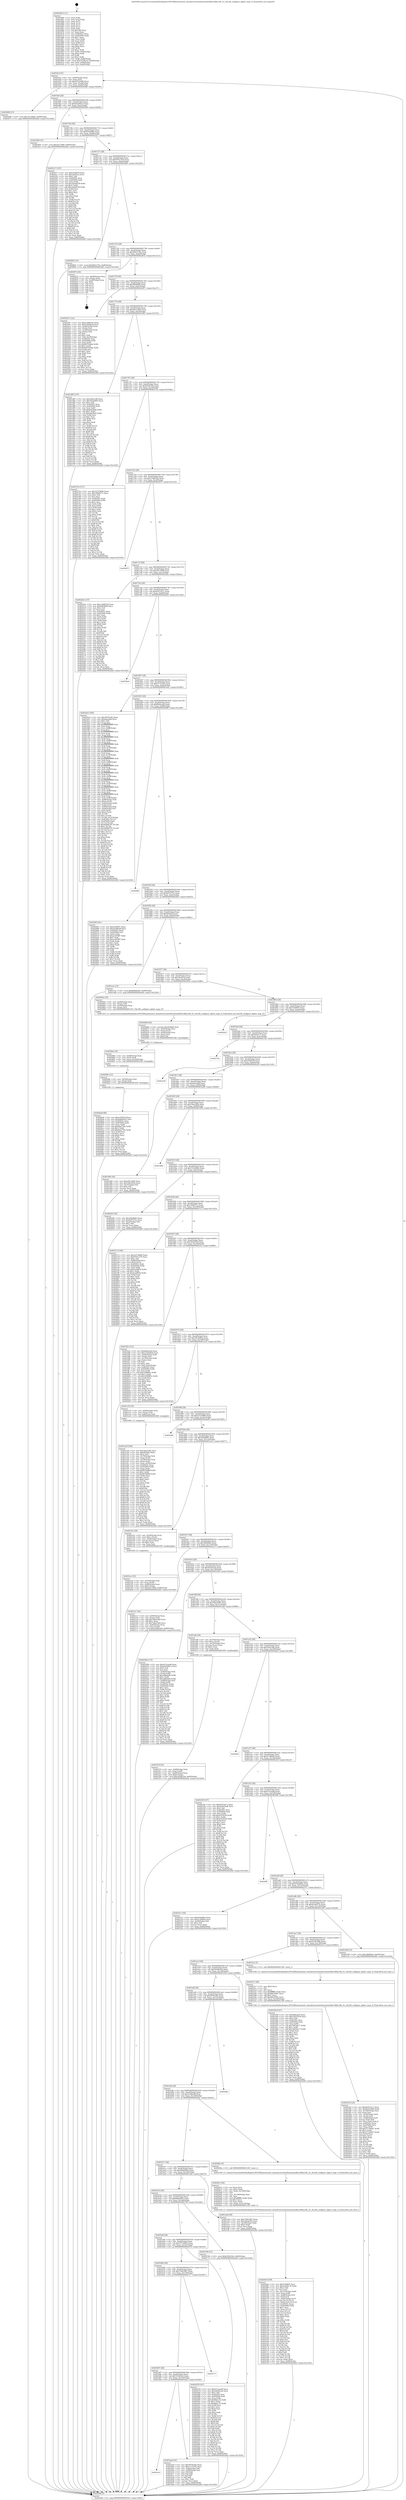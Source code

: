 digraph "0x401660" {
  label = "0x401660 (/mnt/c/Users/mathe/Desktop/tcc/POCII/binaries/extr_linuxdriversnetethernetintelfm10kfm10k_vf.c_fm10k_configure_dglort_map_vf_Final-ollvm.out::main(0))"
  labelloc = "t"
  node[shape=record]

  Entry [label="",width=0.3,height=0.3,shape=circle,fillcolor=black,style=filled]
  "0x4016cf" [label="{
     0x4016cf [32]\l
     | [instrs]\l
     &nbsp;&nbsp;0x4016cf \<+6\>: mov -0x90(%rbp),%eax\l
     &nbsp;&nbsp;0x4016d5 \<+2\>: mov %eax,%ecx\l
     &nbsp;&nbsp;0x4016d7 \<+6\>: sub $0x8255e49b,%ecx\l
     &nbsp;&nbsp;0x4016dd \<+6\>: mov %eax,-0xa4(%rbp)\l
     &nbsp;&nbsp;0x4016e3 \<+6\>: mov %ecx,-0xa8(%rbp)\l
     &nbsp;&nbsp;0x4016e9 \<+6\>: je 0000000000402469 \<main+0xe09\>\l
  }"]
  "0x402469" [label="{
     0x402469 [15]\l
     | [instrs]\l
     &nbsp;&nbsp;0x402469 \<+10\>: movl $0x707c80b5,-0x90(%rbp)\l
     &nbsp;&nbsp;0x402473 \<+5\>: jmp 0000000000402a9d \<main+0x143d\>\l
  }"]
  "0x4016ef" [label="{
     0x4016ef [28]\l
     | [instrs]\l
     &nbsp;&nbsp;0x4016ef \<+5\>: jmp 00000000004016f4 \<main+0x94\>\l
     &nbsp;&nbsp;0x4016f4 \<+6\>: mov -0xa4(%rbp),%eax\l
     &nbsp;&nbsp;0x4016fa \<+5\>: sub $0x82d34b13,%eax\l
     &nbsp;&nbsp;0x4016ff \<+6\>: mov %eax,-0xac(%rbp)\l
     &nbsp;&nbsp;0x401705 \<+6\>: je 00000000004025b8 \<main+0xf58\>\l
  }"]
  Exit [label="",width=0.3,height=0.3,shape=circle,fillcolor=black,style=filled,peripheries=2]
  "0x4025b8" [label="{
     0x4025b8 [15]\l
     | [instrs]\l
     &nbsp;&nbsp;0x4025b8 \<+10\>: movl $0xc8c75bf9,-0x90(%rbp)\l
     &nbsp;&nbsp;0x4025c2 \<+5\>: jmp 0000000000402a9d \<main+0x143d\>\l
  }"]
  "0x40170b" [label="{
     0x40170b [28]\l
     | [instrs]\l
     &nbsp;&nbsp;0x40170b \<+5\>: jmp 0000000000401710 \<main+0xb0\>\l
     &nbsp;&nbsp;0x401710 \<+6\>: mov -0xa4(%rbp),%eax\l
     &nbsp;&nbsp;0x401716 \<+5\>: sub $0x91fe066e,%eax\l
     &nbsp;&nbsp;0x40171b \<+6\>: mov %eax,-0xb0(%rbp)\l
     &nbsp;&nbsp;0x401721 \<+6\>: je 00000000004025c7 \<main+0xf67\>\l
  }"]
  "0x4026a8" [label="{
     0x4026a8 [96]\l
     | [instrs]\l
     &nbsp;&nbsp;0x4026a8 \<+5\>: mov $0xa356d78,%eax\l
     &nbsp;&nbsp;0x4026ad \<+5\>: mov $0x6d6eb935,%esi\l
     &nbsp;&nbsp;0x4026b2 \<+7\>: mov 0x40505c,%ecx\l
     &nbsp;&nbsp;0x4026b9 \<+7\>: mov 0x405064,%edx\l
     &nbsp;&nbsp;0x4026c0 \<+3\>: mov %ecx,%r8d\l
     &nbsp;&nbsp;0x4026c3 \<+7\>: sub $0xf0aa730e,%r8d\l
     &nbsp;&nbsp;0x4026ca \<+4\>: sub $0x1,%r8d\l
     &nbsp;&nbsp;0x4026ce \<+7\>: add $0xf0aa730e,%r8d\l
     &nbsp;&nbsp;0x4026d5 \<+4\>: imul %r8d,%ecx\l
     &nbsp;&nbsp;0x4026d9 \<+3\>: and $0x1,%ecx\l
     &nbsp;&nbsp;0x4026dc \<+3\>: cmp $0x0,%ecx\l
     &nbsp;&nbsp;0x4026df \<+4\>: sete %r9b\l
     &nbsp;&nbsp;0x4026e3 \<+3\>: cmp $0xa,%edx\l
     &nbsp;&nbsp;0x4026e6 \<+4\>: setl %r10b\l
     &nbsp;&nbsp;0x4026ea \<+3\>: mov %r9b,%r11b\l
     &nbsp;&nbsp;0x4026ed \<+3\>: and %r10b,%r11b\l
     &nbsp;&nbsp;0x4026f0 \<+3\>: xor %r10b,%r9b\l
     &nbsp;&nbsp;0x4026f3 \<+3\>: or %r9b,%r11b\l
     &nbsp;&nbsp;0x4026f6 \<+4\>: test $0x1,%r11b\l
     &nbsp;&nbsp;0x4026fa \<+3\>: cmovne %esi,%eax\l
     &nbsp;&nbsp;0x4026fd \<+6\>: mov %eax,-0x90(%rbp)\l
     &nbsp;&nbsp;0x402703 \<+5\>: jmp 0000000000402a9d \<main+0x143d\>\l
  }"]
  "0x4025c7" [label="{
     0x4025c7 [147]\l
     | [instrs]\l
     &nbsp;&nbsp;0x4025c7 \<+5\>: mov $0xa356d78,%eax\l
     &nbsp;&nbsp;0x4025cc \<+5\>: mov $0x1de453a,%ecx\l
     &nbsp;&nbsp;0x4025d1 \<+2\>: mov $0x1,%dl\l
     &nbsp;&nbsp;0x4025d3 \<+7\>: mov 0x40505c,%esi\l
     &nbsp;&nbsp;0x4025da \<+7\>: mov 0x405064,%edi\l
     &nbsp;&nbsp;0x4025e1 \<+3\>: mov %esi,%r8d\l
     &nbsp;&nbsp;0x4025e4 \<+7\>: sub $0x24a6d539,%r8d\l
     &nbsp;&nbsp;0x4025eb \<+4\>: sub $0x1,%r8d\l
     &nbsp;&nbsp;0x4025ef \<+7\>: add $0x24a6d539,%r8d\l
     &nbsp;&nbsp;0x4025f6 \<+4\>: imul %r8d,%esi\l
     &nbsp;&nbsp;0x4025fa \<+3\>: and $0x1,%esi\l
     &nbsp;&nbsp;0x4025fd \<+3\>: cmp $0x0,%esi\l
     &nbsp;&nbsp;0x402600 \<+4\>: sete %r9b\l
     &nbsp;&nbsp;0x402604 \<+3\>: cmp $0xa,%edi\l
     &nbsp;&nbsp;0x402607 \<+4\>: setl %r10b\l
     &nbsp;&nbsp;0x40260b \<+3\>: mov %r9b,%r11b\l
     &nbsp;&nbsp;0x40260e \<+4\>: xor $0xff,%r11b\l
     &nbsp;&nbsp;0x402612 \<+3\>: mov %r10b,%bl\l
     &nbsp;&nbsp;0x402615 \<+3\>: xor $0xff,%bl\l
     &nbsp;&nbsp;0x402618 \<+3\>: xor $0x0,%dl\l
     &nbsp;&nbsp;0x40261b \<+3\>: mov %r11b,%r14b\l
     &nbsp;&nbsp;0x40261e \<+4\>: and $0x0,%r14b\l
     &nbsp;&nbsp;0x402622 \<+3\>: and %dl,%r9b\l
     &nbsp;&nbsp;0x402625 \<+3\>: mov %bl,%r15b\l
     &nbsp;&nbsp;0x402628 \<+4\>: and $0x0,%r15b\l
     &nbsp;&nbsp;0x40262c \<+3\>: and %dl,%r10b\l
     &nbsp;&nbsp;0x40262f \<+3\>: or %r9b,%r14b\l
     &nbsp;&nbsp;0x402632 \<+3\>: or %r10b,%r15b\l
     &nbsp;&nbsp;0x402635 \<+3\>: xor %r15b,%r14b\l
     &nbsp;&nbsp;0x402638 \<+3\>: or %bl,%r11b\l
     &nbsp;&nbsp;0x40263b \<+4\>: xor $0xff,%r11b\l
     &nbsp;&nbsp;0x40263f \<+3\>: or $0x0,%dl\l
     &nbsp;&nbsp;0x402642 \<+3\>: and %dl,%r11b\l
     &nbsp;&nbsp;0x402645 \<+3\>: or %r11b,%r14b\l
     &nbsp;&nbsp;0x402648 \<+4\>: test $0x1,%r14b\l
     &nbsp;&nbsp;0x40264c \<+3\>: cmovne %ecx,%eax\l
     &nbsp;&nbsp;0x40264f \<+6\>: mov %eax,-0x90(%rbp)\l
     &nbsp;&nbsp;0x402655 \<+5\>: jmp 0000000000402a9d \<main+0x143d\>\l
  }"]
  "0x401727" [label="{
     0x401727 [28]\l
     | [instrs]\l
     &nbsp;&nbsp;0x401727 \<+5\>: jmp 000000000040172c \<main+0xcc\>\l
     &nbsp;&nbsp;0x40172c \<+6\>: mov -0xa4(%rbp),%eax\l
     &nbsp;&nbsp;0x401732 \<+5\>: sub $0x9761c570,%eax\l
     &nbsp;&nbsp;0x401737 \<+6\>: mov %eax,-0xb4(%rbp)\l
     &nbsp;&nbsp;0x40173d \<+6\>: je 0000000000402863 \<main+0x1203\>\l
  }"]
  "0x40269c" [label="{
     0x40269c [12]\l
     | [instrs]\l
     &nbsp;&nbsp;0x40269c \<+4\>: mov -0x50(%rbp),%rdi\l
     &nbsp;&nbsp;0x4026a0 \<+3\>: mov (%rdi),%rdi\l
     &nbsp;&nbsp;0x4026a3 \<+5\>: call 0000000000401030 \<free@plt\>\l
     | [calls]\l
     &nbsp;&nbsp;0x401030 \{1\} (unknown)\l
  }"]
  "0x402863" [label="{
     0x402863 [15]\l
     | [instrs]\l
     &nbsp;&nbsp;0x402863 \<+10\>: movl $0x9d45176a,-0x90(%rbp)\l
     &nbsp;&nbsp;0x40286d \<+5\>: jmp 0000000000402a9d \<main+0x143d\>\l
  }"]
  "0x401743" [label="{
     0x401743 [28]\l
     | [instrs]\l
     &nbsp;&nbsp;0x401743 \<+5\>: jmp 0000000000401748 \<main+0xe8\>\l
     &nbsp;&nbsp;0x401748 \<+6\>: mov -0xa4(%rbp),%eax\l
     &nbsp;&nbsp;0x40174e \<+5\>: sub $0x9d45176a,%eax\l
     &nbsp;&nbsp;0x401753 \<+6\>: mov %eax,-0xb8(%rbp)\l
     &nbsp;&nbsp;0x401759 \<+6\>: je 0000000000402872 \<main+0x1212\>\l
  }"]
  "0x40268a" [label="{
     0x40268a [18]\l
     | [instrs]\l
     &nbsp;&nbsp;0x40268a \<+4\>: mov -0x68(%rbp),%rdi\l
     &nbsp;&nbsp;0x40268e \<+3\>: mov (%rdi),%rdi\l
     &nbsp;&nbsp;0x402691 \<+6\>: mov %eax,-0x164(%rbp)\l
     &nbsp;&nbsp;0x402697 \<+5\>: call 0000000000401030 \<free@plt\>\l
     | [calls]\l
     &nbsp;&nbsp;0x401030 \{1\} (unknown)\l
  }"]
  "0x402872" [label="{
     0x402872 [24]\l
     | [instrs]\l
     &nbsp;&nbsp;0x402872 \<+7\>: mov -0x88(%rbp),%rax\l
     &nbsp;&nbsp;0x402879 \<+2\>: mov (%rax),%eax\l
     &nbsp;&nbsp;0x40287b \<+4\>: lea -0x28(%rbp),%rsp\l
     &nbsp;&nbsp;0x40287f \<+1\>: pop %rbx\l
     &nbsp;&nbsp;0x402880 \<+2\>: pop %r12\l
     &nbsp;&nbsp;0x402882 \<+2\>: pop %r13\l
     &nbsp;&nbsp;0x402884 \<+2\>: pop %r14\l
     &nbsp;&nbsp;0x402886 \<+2\>: pop %r15\l
     &nbsp;&nbsp;0x402888 \<+1\>: pop %rbp\l
     &nbsp;&nbsp;0x402889 \<+1\>: ret\l
  }"]
  "0x40175f" [label="{
     0x40175f [28]\l
     | [instrs]\l
     &nbsp;&nbsp;0x40175f \<+5\>: jmp 0000000000401764 \<main+0x104\>\l
     &nbsp;&nbsp;0x401764 \<+6\>: mov -0xa4(%rbp),%eax\l
     &nbsp;&nbsp;0x40176a \<+5\>: sub $0x9f93f0b8,%eax\l
     &nbsp;&nbsp;0x40176f \<+6\>: mov %eax,-0xbc(%rbp)\l
     &nbsp;&nbsp;0x401775 \<+6\>: je 0000000000402297 \<main+0xc37\>\l
  }"]
  "0x40266d" [label="{
     0x40266d [29]\l
     | [instrs]\l
     &nbsp;&nbsp;0x40266d \<+10\>: movabs $0x4030b6,%rdi\l
     &nbsp;&nbsp;0x402677 \<+4\>: mov -0x40(%rbp),%rsi\l
     &nbsp;&nbsp;0x40267b \<+2\>: mov %eax,(%rsi)\l
     &nbsp;&nbsp;0x40267d \<+4\>: mov -0x40(%rbp),%rsi\l
     &nbsp;&nbsp;0x402681 \<+2\>: mov (%rsi),%esi\l
     &nbsp;&nbsp;0x402683 \<+2\>: mov $0x0,%al\l
     &nbsp;&nbsp;0x402685 \<+5\>: call 0000000000401040 \<printf@plt\>\l
     | [calls]\l
     &nbsp;&nbsp;0x401040 \{1\} (unknown)\l
  }"]
  "0x402297" [label="{
     0x402297 [122]\l
     | [instrs]\l
     &nbsp;&nbsp;0x402297 \<+5\>: mov $0xc1496104,%eax\l
     &nbsp;&nbsp;0x40229c \<+5\>: mov $0x4764dbe4,%ecx\l
     &nbsp;&nbsp;0x4022a1 \<+4\>: mov -0x48(%rbp),%rdx\l
     &nbsp;&nbsp;0x4022a5 \<+2\>: mov (%rdx),%esi\l
     &nbsp;&nbsp;0x4022a7 \<+4\>: mov -0x58(%rbp),%rdx\l
     &nbsp;&nbsp;0x4022ab \<+2\>: cmp (%rdx),%esi\l
     &nbsp;&nbsp;0x4022ad \<+4\>: setl %dil\l
     &nbsp;&nbsp;0x4022b1 \<+4\>: and $0x1,%dil\l
     &nbsp;&nbsp;0x4022b5 \<+4\>: mov %dil,-0x29(%rbp)\l
     &nbsp;&nbsp;0x4022b9 \<+7\>: mov 0x40505c,%esi\l
     &nbsp;&nbsp;0x4022c0 \<+8\>: mov 0x405064,%r8d\l
     &nbsp;&nbsp;0x4022c8 \<+3\>: mov %esi,%r9d\l
     &nbsp;&nbsp;0x4022cb \<+7\>: sub $0x66703dde,%r9d\l
     &nbsp;&nbsp;0x4022d2 \<+4\>: sub $0x1,%r9d\l
     &nbsp;&nbsp;0x4022d6 \<+7\>: add $0x66703dde,%r9d\l
     &nbsp;&nbsp;0x4022dd \<+4\>: imul %r9d,%esi\l
     &nbsp;&nbsp;0x4022e1 \<+3\>: and $0x1,%esi\l
     &nbsp;&nbsp;0x4022e4 \<+3\>: cmp $0x0,%esi\l
     &nbsp;&nbsp;0x4022e7 \<+4\>: sete %dil\l
     &nbsp;&nbsp;0x4022eb \<+4\>: cmp $0xa,%r8d\l
     &nbsp;&nbsp;0x4022ef \<+4\>: setl %r10b\l
     &nbsp;&nbsp;0x4022f3 \<+3\>: mov %dil,%r11b\l
     &nbsp;&nbsp;0x4022f6 \<+3\>: and %r10b,%r11b\l
     &nbsp;&nbsp;0x4022f9 \<+3\>: xor %r10b,%dil\l
     &nbsp;&nbsp;0x4022fc \<+3\>: or %dil,%r11b\l
     &nbsp;&nbsp;0x4022ff \<+4\>: test $0x1,%r11b\l
     &nbsp;&nbsp;0x402303 \<+3\>: cmovne %ecx,%eax\l
     &nbsp;&nbsp;0x402306 \<+6\>: mov %eax,-0x90(%rbp)\l
     &nbsp;&nbsp;0x40230c \<+5\>: jmp 0000000000402a9d \<main+0x143d\>\l
  }"]
  "0x40177b" [label="{
     0x40177b [28]\l
     | [instrs]\l
     &nbsp;&nbsp;0x40177b \<+5\>: jmp 0000000000401780 \<main+0x120\>\l
     &nbsp;&nbsp;0x401780 \<+6\>: mov -0xa4(%rbp),%eax\l
     &nbsp;&nbsp;0x401786 \<+5\>: sub $0xa851a929,%eax\l
     &nbsp;&nbsp;0x40178b \<+6\>: mov %eax,-0xc0(%rbp)\l
     &nbsp;&nbsp;0x401791 \<+6\>: je 0000000000401d85 \<main+0x725\>\l
  }"]
  "0x4023ef" [label="{
     0x4023ef [122]\l
     | [instrs]\l
     &nbsp;&nbsp;0x4023ef \<+5\>: mov $0xd2d7cb11,%ecx\l
     &nbsp;&nbsp;0x4023f4 \<+5\>: mov $0x8255e49b,%edx\l
     &nbsp;&nbsp;0x4023f9 \<+6\>: mov -0x160(%rbp),%esi\l
     &nbsp;&nbsp;0x4023ff \<+3\>: imul %eax,%esi\l
     &nbsp;&nbsp;0x402402 \<+4\>: mov -0x50(%rbp),%rdi\l
     &nbsp;&nbsp;0x402406 \<+3\>: mov (%rdi),%rdi\l
     &nbsp;&nbsp;0x402409 \<+4\>: mov -0x48(%rbp),%r8\l
     &nbsp;&nbsp;0x40240d \<+3\>: movslq (%r8),%r8\l
     &nbsp;&nbsp;0x402410 \<+4\>: mov %esi,(%rdi,%r8,4)\l
     &nbsp;&nbsp;0x402414 \<+7\>: mov 0x40505c,%eax\l
     &nbsp;&nbsp;0x40241b \<+7\>: mov 0x405064,%esi\l
     &nbsp;&nbsp;0x402422 \<+3\>: mov %eax,%r9d\l
     &nbsp;&nbsp;0x402425 \<+7\>: add $0x371364b7,%r9d\l
     &nbsp;&nbsp;0x40242c \<+4\>: sub $0x1,%r9d\l
     &nbsp;&nbsp;0x402430 \<+7\>: sub $0x371364b7,%r9d\l
     &nbsp;&nbsp;0x402437 \<+4\>: imul %r9d,%eax\l
     &nbsp;&nbsp;0x40243b \<+3\>: and $0x1,%eax\l
     &nbsp;&nbsp;0x40243e \<+3\>: cmp $0x0,%eax\l
     &nbsp;&nbsp;0x402441 \<+4\>: sete %r10b\l
     &nbsp;&nbsp;0x402445 \<+3\>: cmp $0xa,%esi\l
     &nbsp;&nbsp;0x402448 \<+4\>: setl %r11b\l
     &nbsp;&nbsp;0x40244c \<+3\>: mov %r10b,%bl\l
     &nbsp;&nbsp;0x40244f \<+3\>: and %r11b,%bl\l
     &nbsp;&nbsp;0x402452 \<+3\>: xor %r11b,%r10b\l
     &nbsp;&nbsp;0x402455 \<+3\>: or %r10b,%bl\l
     &nbsp;&nbsp;0x402458 \<+3\>: test $0x1,%bl\l
     &nbsp;&nbsp;0x40245b \<+3\>: cmovne %edx,%ecx\l
     &nbsp;&nbsp;0x40245e \<+6\>: mov %ecx,-0x90(%rbp)\l
     &nbsp;&nbsp;0x402464 \<+5\>: jmp 0000000000402a9d \<main+0x143d\>\l
  }"]
  "0x401d85" [label="{
     0x401d85 [147]\l
     | [instrs]\l
     &nbsp;&nbsp;0x401d85 \<+5\>: mov $0x3dcb1efb,%eax\l
     &nbsp;&nbsp;0x401d8a \<+5\>: mov $0x1852d002,%ecx\l
     &nbsp;&nbsp;0x401d8f \<+2\>: mov $0x1,%dl\l
     &nbsp;&nbsp;0x401d91 \<+7\>: mov 0x40505c,%esi\l
     &nbsp;&nbsp;0x401d98 \<+7\>: mov 0x405064,%edi\l
     &nbsp;&nbsp;0x401d9f \<+3\>: mov %esi,%r8d\l
     &nbsp;&nbsp;0x401da2 \<+7\>: add $0x6a93be6,%r8d\l
     &nbsp;&nbsp;0x401da9 \<+4\>: sub $0x1,%r8d\l
     &nbsp;&nbsp;0x401dad \<+7\>: sub $0x6a93be6,%r8d\l
     &nbsp;&nbsp;0x401db4 \<+4\>: imul %r8d,%esi\l
     &nbsp;&nbsp;0x401db8 \<+3\>: and $0x1,%esi\l
     &nbsp;&nbsp;0x401dbb \<+3\>: cmp $0x0,%esi\l
     &nbsp;&nbsp;0x401dbe \<+4\>: sete %r9b\l
     &nbsp;&nbsp;0x401dc2 \<+3\>: cmp $0xa,%edi\l
     &nbsp;&nbsp;0x401dc5 \<+4\>: setl %r10b\l
     &nbsp;&nbsp;0x401dc9 \<+3\>: mov %r9b,%r11b\l
     &nbsp;&nbsp;0x401dcc \<+4\>: xor $0xff,%r11b\l
     &nbsp;&nbsp;0x401dd0 \<+3\>: mov %r10b,%bl\l
     &nbsp;&nbsp;0x401dd3 \<+3\>: xor $0xff,%bl\l
     &nbsp;&nbsp;0x401dd6 \<+3\>: xor $0x1,%dl\l
     &nbsp;&nbsp;0x401dd9 \<+3\>: mov %r11b,%r14b\l
     &nbsp;&nbsp;0x401ddc \<+4\>: and $0xff,%r14b\l
     &nbsp;&nbsp;0x401de0 \<+3\>: and %dl,%r9b\l
     &nbsp;&nbsp;0x401de3 \<+3\>: mov %bl,%r15b\l
     &nbsp;&nbsp;0x401de6 \<+4\>: and $0xff,%r15b\l
     &nbsp;&nbsp;0x401dea \<+3\>: and %dl,%r10b\l
     &nbsp;&nbsp;0x401ded \<+3\>: or %r9b,%r14b\l
     &nbsp;&nbsp;0x401df0 \<+3\>: or %r10b,%r15b\l
     &nbsp;&nbsp;0x401df3 \<+3\>: xor %r15b,%r14b\l
     &nbsp;&nbsp;0x401df6 \<+3\>: or %bl,%r11b\l
     &nbsp;&nbsp;0x401df9 \<+4\>: xor $0xff,%r11b\l
     &nbsp;&nbsp;0x401dfd \<+3\>: or $0x1,%dl\l
     &nbsp;&nbsp;0x401e00 \<+3\>: and %dl,%r11b\l
     &nbsp;&nbsp;0x401e03 \<+3\>: or %r11b,%r14b\l
     &nbsp;&nbsp;0x401e06 \<+4\>: test $0x1,%r14b\l
     &nbsp;&nbsp;0x401e0a \<+3\>: cmovne %ecx,%eax\l
     &nbsp;&nbsp;0x401e0d \<+6\>: mov %eax,-0x90(%rbp)\l
     &nbsp;&nbsp;0x401e13 \<+5\>: jmp 0000000000402a9d \<main+0x143d\>\l
  }"]
  "0x401797" [label="{
     0x401797 [28]\l
     | [instrs]\l
     &nbsp;&nbsp;0x401797 \<+5\>: jmp 000000000040179c \<main+0x13c\>\l
     &nbsp;&nbsp;0x40179c \<+6\>: mov -0xa4(%rbp),%eax\l
     &nbsp;&nbsp;0x4017a2 \<+5\>: sub $0xb359c50e,%eax\l
     &nbsp;&nbsp;0x4017a7 \<+6\>: mov %eax,-0xc4(%rbp)\l
     &nbsp;&nbsp;0x4017ad \<+6\>: je 000000000040273a \<main+0x10da\>\l
  }"]
  "0x4023c7" [label="{
     0x4023c7 [40]\l
     | [instrs]\l
     &nbsp;&nbsp;0x4023c7 \<+5\>: mov $0x2,%ecx\l
     &nbsp;&nbsp;0x4023cc \<+1\>: cltd\l
     &nbsp;&nbsp;0x4023cd \<+2\>: idiv %ecx\l
     &nbsp;&nbsp;0x4023cf \<+6\>: imul $0xfffffffe,%edx,%ecx\l
     &nbsp;&nbsp;0x4023d5 \<+6\>: sub $0xfd019491,%ecx\l
     &nbsp;&nbsp;0x4023db \<+3\>: add $0x1,%ecx\l
     &nbsp;&nbsp;0x4023de \<+6\>: add $0xfd019491,%ecx\l
     &nbsp;&nbsp;0x4023e4 \<+6\>: mov %ecx,-0x160(%rbp)\l
     &nbsp;&nbsp;0x4023ea \<+5\>: call 0000000000401160 \<next_i\>\l
     | [calls]\l
     &nbsp;&nbsp;0x401160 \{1\} (/mnt/c/Users/mathe/Desktop/tcc/POCII/binaries/extr_linuxdriversnetethernetintelfm10kfm10k_vf.c_fm10k_configure_dglort_map_vf_Final-ollvm.out::next_i)\l
  }"]
  "0x40273a" [label="{
     0x40273a [137]\l
     | [instrs]\l
     &nbsp;&nbsp;0x40273a \<+5\>: mov $0x2237b690,%eax\l
     &nbsp;&nbsp;0x40273f \<+5\>: mov $0x1488527c,%ecx\l
     &nbsp;&nbsp;0x402744 \<+2\>: mov $0x1,%dl\l
     &nbsp;&nbsp;0x402746 \<+2\>: xor %esi,%esi\l
     &nbsp;&nbsp;0x402748 \<+7\>: mov 0x40505c,%edi\l
     &nbsp;&nbsp;0x40274f \<+8\>: mov 0x405064,%r8d\l
     &nbsp;&nbsp;0x402757 \<+3\>: sub $0x1,%esi\l
     &nbsp;&nbsp;0x40275a \<+3\>: mov %edi,%r9d\l
     &nbsp;&nbsp;0x40275d \<+3\>: add %esi,%r9d\l
     &nbsp;&nbsp;0x402760 \<+4\>: imul %r9d,%edi\l
     &nbsp;&nbsp;0x402764 \<+3\>: and $0x1,%edi\l
     &nbsp;&nbsp;0x402767 \<+3\>: cmp $0x0,%edi\l
     &nbsp;&nbsp;0x40276a \<+4\>: sete %r10b\l
     &nbsp;&nbsp;0x40276e \<+4\>: cmp $0xa,%r8d\l
     &nbsp;&nbsp;0x402772 \<+4\>: setl %r11b\l
     &nbsp;&nbsp;0x402776 \<+3\>: mov %r10b,%bl\l
     &nbsp;&nbsp;0x402779 \<+3\>: xor $0xff,%bl\l
     &nbsp;&nbsp;0x40277c \<+3\>: mov %r11b,%r14b\l
     &nbsp;&nbsp;0x40277f \<+4\>: xor $0xff,%r14b\l
     &nbsp;&nbsp;0x402783 \<+3\>: xor $0x1,%dl\l
     &nbsp;&nbsp;0x402786 \<+3\>: mov %bl,%r15b\l
     &nbsp;&nbsp;0x402789 \<+4\>: and $0xff,%r15b\l
     &nbsp;&nbsp;0x40278d \<+3\>: and %dl,%r10b\l
     &nbsp;&nbsp;0x402790 \<+3\>: mov %r14b,%r12b\l
     &nbsp;&nbsp;0x402793 \<+4\>: and $0xff,%r12b\l
     &nbsp;&nbsp;0x402797 \<+3\>: and %dl,%r11b\l
     &nbsp;&nbsp;0x40279a \<+3\>: or %r10b,%r15b\l
     &nbsp;&nbsp;0x40279d \<+3\>: or %r11b,%r12b\l
     &nbsp;&nbsp;0x4027a0 \<+3\>: xor %r12b,%r15b\l
     &nbsp;&nbsp;0x4027a3 \<+3\>: or %r14b,%bl\l
     &nbsp;&nbsp;0x4027a6 \<+3\>: xor $0xff,%bl\l
     &nbsp;&nbsp;0x4027a9 \<+3\>: or $0x1,%dl\l
     &nbsp;&nbsp;0x4027ac \<+2\>: and %dl,%bl\l
     &nbsp;&nbsp;0x4027ae \<+3\>: or %bl,%r15b\l
     &nbsp;&nbsp;0x4027b1 \<+4\>: test $0x1,%r15b\l
     &nbsp;&nbsp;0x4027b5 \<+3\>: cmovne %ecx,%eax\l
     &nbsp;&nbsp;0x4027b8 \<+6\>: mov %eax,-0x90(%rbp)\l
     &nbsp;&nbsp;0x4027be \<+5\>: jmp 0000000000402a9d \<main+0x143d\>\l
  }"]
  "0x4017b3" [label="{
     0x4017b3 [28]\l
     | [instrs]\l
     &nbsp;&nbsp;0x4017b3 \<+5\>: jmp 00000000004017b8 \<main+0x158\>\l
     &nbsp;&nbsp;0x4017b8 \<+6\>: mov -0xa4(%rbp),%eax\l
     &nbsp;&nbsp;0x4017be \<+5\>: sub $0xc1496104,%eax\l
     &nbsp;&nbsp;0x4017c3 \<+6\>: mov %eax,-0xc8(%rbp)\l
     &nbsp;&nbsp;0x4017c9 \<+6\>: je 000000000040297f \<main+0x131f\>\l
  }"]
  "0x4021ee" [label="{
     0x4021ee [32]\l
     | [instrs]\l
     &nbsp;&nbsp;0x4021ee \<+4\>: mov -0x50(%rbp),%rdi\l
     &nbsp;&nbsp;0x4021f2 \<+3\>: mov %rax,(%rdi)\l
     &nbsp;&nbsp;0x4021f5 \<+4\>: mov -0x48(%rbp),%rax\l
     &nbsp;&nbsp;0x4021f9 \<+6\>: movl $0x0,(%rax)\l
     &nbsp;&nbsp;0x4021ff \<+10\>: movl $0xc8c75bf9,-0x90(%rbp)\l
     &nbsp;&nbsp;0x402209 \<+5\>: jmp 0000000000402a9d \<main+0x143d\>\l
  }"]
  "0x40297f" [label="{
     0x40297f\l
  }", style=dashed]
  "0x4017cf" [label="{
     0x4017cf [28]\l
     | [instrs]\l
     &nbsp;&nbsp;0x4017cf \<+5\>: jmp 00000000004017d4 \<main+0x174\>\l
     &nbsp;&nbsp;0x4017d4 \<+6\>: mov -0xa4(%rbp),%eax\l
     &nbsp;&nbsp;0x4017da \<+5\>: sub $0xc8c75bf9,%eax\l
     &nbsp;&nbsp;0x4017df \<+6\>: mov %eax,-0xcc(%rbp)\l
     &nbsp;&nbsp;0x4017e5 \<+6\>: je 000000000040220e \<main+0xbae\>\l
  }"]
  "0x4020ef" [label="{
     0x4020ef [169]\l
     | [instrs]\l
     &nbsp;&nbsp;0x4020ef \<+5\>: mov $0x5c00697,%ecx\l
     &nbsp;&nbsp;0x4020f4 \<+5\>: mov $0x4a3d917b,%edx\l
     &nbsp;&nbsp;0x4020f9 \<+3\>: mov $0x1,%dil\l
     &nbsp;&nbsp;0x4020fc \<+2\>: xor %esi,%esi\l
     &nbsp;&nbsp;0x4020fe \<+7\>: mov -0x15c(%rbp),%r8d\l
     &nbsp;&nbsp;0x402105 \<+4\>: imul %eax,%r8d\l
     &nbsp;&nbsp;0x402109 \<+4\>: mov -0x68(%rbp),%r9\l
     &nbsp;&nbsp;0x40210d \<+3\>: mov (%r9),%r9\l
     &nbsp;&nbsp;0x402110 \<+4\>: mov -0x60(%rbp),%r10\l
     &nbsp;&nbsp;0x402114 \<+3\>: movslq (%r10),%r10\l
     &nbsp;&nbsp;0x402117 \<+4\>: mov %r8d,(%r9,%r10,4)\l
     &nbsp;&nbsp;0x40211b \<+7\>: mov 0x40505c,%eax\l
     &nbsp;&nbsp;0x402122 \<+8\>: mov 0x405064,%r8d\l
     &nbsp;&nbsp;0x40212a \<+3\>: sub $0x1,%esi\l
     &nbsp;&nbsp;0x40212d \<+3\>: mov %eax,%r11d\l
     &nbsp;&nbsp;0x402130 \<+3\>: add %esi,%r11d\l
     &nbsp;&nbsp;0x402133 \<+4\>: imul %r11d,%eax\l
     &nbsp;&nbsp;0x402137 \<+3\>: and $0x1,%eax\l
     &nbsp;&nbsp;0x40213a \<+3\>: cmp $0x0,%eax\l
     &nbsp;&nbsp;0x40213d \<+3\>: sete %bl\l
     &nbsp;&nbsp;0x402140 \<+4\>: cmp $0xa,%r8d\l
     &nbsp;&nbsp;0x402144 \<+4\>: setl %r14b\l
     &nbsp;&nbsp;0x402148 \<+3\>: mov %bl,%r15b\l
     &nbsp;&nbsp;0x40214b \<+4\>: xor $0xff,%r15b\l
     &nbsp;&nbsp;0x40214f \<+3\>: mov %r14b,%r12b\l
     &nbsp;&nbsp;0x402152 \<+4\>: xor $0xff,%r12b\l
     &nbsp;&nbsp;0x402156 \<+4\>: xor $0x0,%dil\l
     &nbsp;&nbsp;0x40215a \<+3\>: mov %r15b,%r13b\l
     &nbsp;&nbsp;0x40215d \<+4\>: and $0x0,%r13b\l
     &nbsp;&nbsp;0x402161 \<+3\>: and %dil,%bl\l
     &nbsp;&nbsp;0x402164 \<+3\>: mov %r12b,%al\l
     &nbsp;&nbsp;0x402167 \<+2\>: and $0x0,%al\l
     &nbsp;&nbsp;0x402169 \<+3\>: and %dil,%r14b\l
     &nbsp;&nbsp;0x40216c \<+3\>: or %bl,%r13b\l
     &nbsp;&nbsp;0x40216f \<+3\>: or %r14b,%al\l
     &nbsp;&nbsp;0x402172 \<+3\>: xor %al,%r13b\l
     &nbsp;&nbsp;0x402175 \<+3\>: or %r12b,%r15b\l
     &nbsp;&nbsp;0x402178 \<+4\>: xor $0xff,%r15b\l
     &nbsp;&nbsp;0x40217c \<+4\>: or $0x0,%dil\l
     &nbsp;&nbsp;0x402180 \<+3\>: and %dil,%r15b\l
     &nbsp;&nbsp;0x402183 \<+3\>: or %r15b,%r13b\l
     &nbsp;&nbsp;0x402186 \<+4\>: test $0x1,%r13b\l
     &nbsp;&nbsp;0x40218a \<+3\>: cmovne %edx,%ecx\l
     &nbsp;&nbsp;0x40218d \<+6\>: mov %ecx,-0x90(%rbp)\l
     &nbsp;&nbsp;0x402193 \<+5\>: jmp 0000000000402a9d \<main+0x143d\>\l
  }"]
  "0x40220e" [label="{
     0x40220e [137]\l
     | [instrs]\l
     &nbsp;&nbsp;0x40220e \<+5\>: mov $0xc1496104,%eax\l
     &nbsp;&nbsp;0x402213 \<+5\>: mov $0x9f93f0b8,%ecx\l
     &nbsp;&nbsp;0x402218 \<+2\>: mov $0x1,%dl\l
     &nbsp;&nbsp;0x40221a \<+2\>: xor %esi,%esi\l
     &nbsp;&nbsp;0x40221c \<+7\>: mov 0x40505c,%edi\l
     &nbsp;&nbsp;0x402223 \<+8\>: mov 0x405064,%r8d\l
     &nbsp;&nbsp;0x40222b \<+3\>: sub $0x1,%esi\l
     &nbsp;&nbsp;0x40222e \<+3\>: mov %edi,%r9d\l
     &nbsp;&nbsp;0x402231 \<+3\>: add %esi,%r9d\l
     &nbsp;&nbsp;0x402234 \<+4\>: imul %r9d,%edi\l
     &nbsp;&nbsp;0x402238 \<+3\>: and $0x1,%edi\l
     &nbsp;&nbsp;0x40223b \<+3\>: cmp $0x0,%edi\l
     &nbsp;&nbsp;0x40223e \<+4\>: sete %r10b\l
     &nbsp;&nbsp;0x402242 \<+4\>: cmp $0xa,%r8d\l
     &nbsp;&nbsp;0x402246 \<+4\>: setl %r11b\l
     &nbsp;&nbsp;0x40224a \<+3\>: mov %r10b,%bl\l
     &nbsp;&nbsp;0x40224d \<+3\>: xor $0xff,%bl\l
     &nbsp;&nbsp;0x402250 \<+3\>: mov %r11b,%r14b\l
     &nbsp;&nbsp;0x402253 \<+4\>: xor $0xff,%r14b\l
     &nbsp;&nbsp;0x402257 \<+3\>: xor $0x1,%dl\l
     &nbsp;&nbsp;0x40225a \<+3\>: mov %bl,%r15b\l
     &nbsp;&nbsp;0x40225d \<+4\>: and $0xff,%r15b\l
     &nbsp;&nbsp;0x402261 \<+3\>: and %dl,%r10b\l
     &nbsp;&nbsp;0x402264 \<+3\>: mov %r14b,%r12b\l
     &nbsp;&nbsp;0x402267 \<+4\>: and $0xff,%r12b\l
     &nbsp;&nbsp;0x40226b \<+3\>: and %dl,%r11b\l
     &nbsp;&nbsp;0x40226e \<+3\>: or %r10b,%r15b\l
     &nbsp;&nbsp;0x402271 \<+3\>: or %r11b,%r12b\l
     &nbsp;&nbsp;0x402274 \<+3\>: xor %r12b,%r15b\l
     &nbsp;&nbsp;0x402277 \<+3\>: or %r14b,%bl\l
     &nbsp;&nbsp;0x40227a \<+3\>: xor $0xff,%bl\l
     &nbsp;&nbsp;0x40227d \<+3\>: or $0x1,%dl\l
     &nbsp;&nbsp;0x402280 \<+2\>: and %dl,%bl\l
     &nbsp;&nbsp;0x402282 \<+3\>: or %bl,%r15b\l
     &nbsp;&nbsp;0x402285 \<+4\>: test $0x1,%r15b\l
     &nbsp;&nbsp;0x402289 \<+3\>: cmovne %ecx,%eax\l
     &nbsp;&nbsp;0x40228c \<+6\>: mov %eax,-0x90(%rbp)\l
     &nbsp;&nbsp;0x402292 \<+5\>: jmp 0000000000402a9d \<main+0x143d\>\l
  }"]
  "0x4017eb" [label="{
     0x4017eb [28]\l
     | [instrs]\l
     &nbsp;&nbsp;0x4017eb \<+5\>: jmp 00000000004017f0 \<main+0x190\>\l
     &nbsp;&nbsp;0x4017f0 \<+6\>: mov -0xa4(%rbp),%eax\l
     &nbsp;&nbsp;0x4017f6 \<+5\>: sub $0xd2d7cb11,%eax\l
     &nbsp;&nbsp;0x4017fb \<+6\>: mov %eax,-0xd0(%rbp)\l
     &nbsp;&nbsp;0x401801 \<+6\>: je 00000000004029a4 \<main+0x1344\>\l
  }"]
  "0x4020c3" [label="{
     0x4020c3 [44]\l
     | [instrs]\l
     &nbsp;&nbsp;0x4020c3 \<+2\>: xor %ecx,%ecx\l
     &nbsp;&nbsp;0x4020c5 \<+5\>: mov $0x2,%edx\l
     &nbsp;&nbsp;0x4020ca \<+6\>: mov %edx,-0x158(%rbp)\l
     &nbsp;&nbsp;0x4020d0 \<+1\>: cltd\l
     &nbsp;&nbsp;0x4020d1 \<+6\>: mov -0x158(%rbp),%esi\l
     &nbsp;&nbsp;0x4020d7 \<+2\>: idiv %esi\l
     &nbsp;&nbsp;0x4020d9 \<+6\>: imul $0xfffffffe,%edx,%edx\l
     &nbsp;&nbsp;0x4020df \<+3\>: sub $0x1,%ecx\l
     &nbsp;&nbsp;0x4020e2 \<+2\>: sub %ecx,%edx\l
     &nbsp;&nbsp;0x4020e4 \<+6\>: mov %edx,-0x15c(%rbp)\l
     &nbsp;&nbsp;0x4020ea \<+5\>: call 0000000000401160 \<next_i\>\l
     | [calls]\l
     &nbsp;&nbsp;0x401160 \{1\} (/mnt/c/Users/mathe/Desktop/tcc/POCII/binaries/extr_linuxdriversnetethernetintelfm10kfm10k_vf.c_fm10k_configure_dglort_map_vf_Final-ollvm.out::next_i)\l
  }"]
  "0x4029a4" [label="{
     0x4029a4\l
  }", style=dashed]
  "0x401807" [label="{
     0x401807 [28]\l
     | [instrs]\l
     &nbsp;&nbsp;0x401807 \<+5\>: jmp 000000000040180c \<main+0x1ac\>\l
     &nbsp;&nbsp;0x40180c \<+6\>: mov -0xa4(%rbp),%eax\l
     &nbsp;&nbsp;0x401812 \<+5\>: sub $0xe1751f35,%eax\l
     &nbsp;&nbsp;0x401817 \<+6\>: mov %eax,-0xd4(%rbp)\l
     &nbsp;&nbsp;0x40181d \<+6\>: je 0000000000401be2 \<main+0x582\>\l
  }"]
  "0x401f18" [label="{
     0x401f18 [32]\l
     | [instrs]\l
     &nbsp;&nbsp;0x401f18 \<+4\>: mov -0x68(%rbp),%rdi\l
     &nbsp;&nbsp;0x401f1c \<+3\>: mov %rax,(%rdi)\l
     &nbsp;&nbsp;0x401f1f \<+4\>: mov -0x60(%rbp),%rax\l
     &nbsp;&nbsp;0x401f23 \<+6\>: movl $0x0,(%rax)\l
     &nbsp;&nbsp;0x401f29 \<+10\>: movl $0x5439b1b4,-0x90(%rbp)\l
     &nbsp;&nbsp;0x401f33 \<+5\>: jmp 0000000000402a9d \<main+0x143d\>\l
  }"]
  "0x401be2" [label="{
     0x401be2 [356]\l
     | [instrs]\l
     &nbsp;&nbsp;0x401be2 \<+5\>: mov $0x5979ce9e,%eax\l
     &nbsp;&nbsp;0x401be7 \<+5\>: mov $0xebacddd,%ecx\l
     &nbsp;&nbsp;0x401bec \<+2\>: mov $0x1,%dl\l
     &nbsp;&nbsp;0x401bee \<+3\>: mov %rsp,%rsi\l
     &nbsp;&nbsp;0x401bf1 \<+4\>: add $0xfffffffffffffff0,%rsi\l
     &nbsp;&nbsp;0x401bf5 \<+3\>: mov %rsi,%rsp\l
     &nbsp;&nbsp;0x401bf8 \<+7\>: mov %rsi,-0x88(%rbp)\l
     &nbsp;&nbsp;0x401bff \<+3\>: mov %rsp,%rsi\l
     &nbsp;&nbsp;0x401c02 \<+4\>: add $0xfffffffffffffff0,%rsi\l
     &nbsp;&nbsp;0x401c06 \<+3\>: mov %rsi,%rsp\l
     &nbsp;&nbsp;0x401c09 \<+3\>: mov %rsp,%rdi\l
     &nbsp;&nbsp;0x401c0c \<+4\>: add $0xfffffffffffffff0,%rdi\l
     &nbsp;&nbsp;0x401c10 \<+3\>: mov %rdi,%rsp\l
     &nbsp;&nbsp;0x401c13 \<+4\>: mov %rdi,-0x80(%rbp)\l
     &nbsp;&nbsp;0x401c17 \<+3\>: mov %rsp,%rdi\l
     &nbsp;&nbsp;0x401c1a \<+4\>: add $0xfffffffffffffff0,%rdi\l
     &nbsp;&nbsp;0x401c1e \<+3\>: mov %rdi,%rsp\l
     &nbsp;&nbsp;0x401c21 \<+4\>: mov %rdi,-0x78(%rbp)\l
     &nbsp;&nbsp;0x401c25 \<+3\>: mov %rsp,%rdi\l
     &nbsp;&nbsp;0x401c28 \<+4\>: add $0xfffffffffffffff0,%rdi\l
     &nbsp;&nbsp;0x401c2c \<+3\>: mov %rdi,%rsp\l
     &nbsp;&nbsp;0x401c2f \<+4\>: mov %rdi,-0x70(%rbp)\l
     &nbsp;&nbsp;0x401c33 \<+3\>: mov %rsp,%rdi\l
     &nbsp;&nbsp;0x401c36 \<+4\>: add $0xfffffffffffffff0,%rdi\l
     &nbsp;&nbsp;0x401c3a \<+3\>: mov %rdi,%rsp\l
     &nbsp;&nbsp;0x401c3d \<+4\>: mov %rdi,-0x68(%rbp)\l
     &nbsp;&nbsp;0x401c41 \<+3\>: mov %rsp,%rdi\l
     &nbsp;&nbsp;0x401c44 \<+4\>: add $0xfffffffffffffff0,%rdi\l
     &nbsp;&nbsp;0x401c48 \<+3\>: mov %rdi,%rsp\l
     &nbsp;&nbsp;0x401c4b \<+4\>: mov %rdi,-0x60(%rbp)\l
     &nbsp;&nbsp;0x401c4f \<+3\>: mov %rsp,%rdi\l
     &nbsp;&nbsp;0x401c52 \<+4\>: add $0xfffffffffffffff0,%rdi\l
     &nbsp;&nbsp;0x401c56 \<+3\>: mov %rdi,%rsp\l
     &nbsp;&nbsp;0x401c59 \<+4\>: mov %rdi,-0x58(%rbp)\l
     &nbsp;&nbsp;0x401c5d \<+3\>: mov %rsp,%rdi\l
     &nbsp;&nbsp;0x401c60 \<+4\>: add $0xfffffffffffffff0,%rdi\l
     &nbsp;&nbsp;0x401c64 \<+3\>: mov %rdi,%rsp\l
     &nbsp;&nbsp;0x401c67 \<+4\>: mov %rdi,-0x50(%rbp)\l
     &nbsp;&nbsp;0x401c6b \<+3\>: mov %rsp,%rdi\l
     &nbsp;&nbsp;0x401c6e \<+4\>: add $0xfffffffffffffff0,%rdi\l
     &nbsp;&nbsp;0x401c72 \<+3\>: mov %rdi,%rsp\l
     &nbsp;&nbsp;0x401c75 \<+4\>: mov %rdi,-0x48(%rbp)\l
     &nbsp;&nbsp;0x401c79 \<+3\>: mov %rsp,%rdi\l
     &nbsp;&nbsp;0x401c7c \<+4\>: add $0xfffffffffffffff0,%rdi\l
     &nbsp;&nbsp;0x401c80 \<+3\>: mov %rdi,%rsp\l
     &nbsp;&nbsp;0x401c83 \<+4\>: mov %rdi,-0x40(%rbp)\l
     &nbsp;&nbsp;0x401c87 \<+7\>: mov -0x88(%rbp),%rdi\l
     &nbsp;&nbsp;0x401c8e \<+6\>: movl $0x0,(%rdi)\l
     &nbsp;&nbsp;0x401c94 \<+7\>: mov -0x94(%rbp),%r8d\l
     &nbsp;&nbsp;0x401c9b \<+3\>: mov %r8d,(%rsi)\l
     &nbsp;&nbsp;0x401c9e \<+4\>: mov -0x80(%rbp),%rdi\l
     &nbsp;&nbsp;0x401ca2 \<+7\>: mov -0xa0(%rbp),%r9\l
     &nbsp;&nbsp;0x401ca9 \<+3\>: mov %r9,(%rdi)\l
     &nbsp;&nbsp;0x401cac \<+3\>: cmpl $0x2,(%rsi)\l
     &nbsp;&nbsp;0x401caf \<+4\>: setne %r10b\l
     &nbsp;&nbsp;0x401cb3 \<+4\>: and $0x1,%r10b\l
     &nbsp;&nbsp;0x401cb7 \<+4\>: mov %r10b,-0x31(%rbp)\l
     &nbsp;&nbsp;0x401cbb \<+8\>: mov 0x40505c,%r11d\l
     &nbsp;&nbsp;0x401cc3 \<+7\>: mov 0x405064,%ebx\l
     &nbsp;&nbsp;0x401cca \<+3\>: mov %r11d,%r14d\l
     &nbsp;&nbsp;0x401ccd \<+7\>: add $0x40db6797,%r14d\l
     &nbsp;&nbsp;0x401cd4 \<+4\>: sub $0x1,%r14d\l
     &nbsp;&nbsp;0x401cd8 \<+7\>: sub $0x40db6797,%r14d\l
     &nbsp;&nbsp;0x401cdf \<+4\>: imul %r14d,%r11d\l
     &nbsp;&nbsp;0x401ce3 \<+4\>: and $0x1,%r11d\l
     &nbsp;&nbsp;0x401ce7 \<+4\>: cmp $0x0,%r11d\l
     &nbsp;&nbsp;0x401ceb \<+4\>: sete %r10b\l
     &nbsp;&nbsp;0x401cef \<+3\>: cmp $0xa,%ebx\l
     &nbsp;&nbsp;0x401cf2 \<+4\>: setl %r15b\l
     &nbsp;&nbsp;0x401cf6 \<+3\>: mov %r10b,%r12b\l
     &nbsp;&nbsp;0x401cf9 \<+4\>: xor $0xff,%r12b\l
     &nbsp;&nbsp;0x401cfd \<+3\>: mov %r15b,%r13b\l
     &nbsp;&nbsp;0x401d00 \<+4\>: xor $0xff,%r13b\l
     &nbsp;&nbsp;0x401d04 \<+3\>: xor $0x0,%dl\l
     &nbsp;&nbsp;0x401d07 \<+3\>: mov %r12b,%sil\l
     &nbsp;&nbsp;0x401d0a \<+4\>: and $0x0,%sil\l
     &nbsp;&nbsp;0x401d0e \<+3\>: and %dl,%r10b\l
     &nbsp;&nbsp;0x401d11 \<+3\>: mov %r13b,%dil\l
     &nbsp;&nbsp;0x401d14 \<+4\>: and $0x0,%dil\l
     &nbsp;&nbsp;0x401d18 \<+3\>: and %dl,%r15b\l
     &nbsp;&nbsp;0x401d1b \<+3\>: or %r10b,%sil\l
     &nbsp;&nbsp;0x401d1e \<+3\>: or %r15b,%dil\l
     &nbsp;&nbsp;0x401d21 \<+3\>: xor %dil,%sil\l
     &nbsp;&nbsp;0x401d24 \<+3\>: or %r13b,%r12b\l
     &nbsp;&nbsp;0x401d27 \<+4\>: xor $0xff,%r12b\l
     &nbsp;&nbsp;0x401d2b \<+3\>: or $0x0,%dl\l
     &nbsp;&nbsp;0x401d2e \<+3\>: and %dl,%r12b\l
     &nbsp;&nbsp;0x401d31 \<+3\>: or %r12b,%sil\l
     &nbsp;&nbsp;0x401d34 \<+4\>: test $0x1,%sil\l
     &nbsp;&nbsp;0x401d38 \<+3\>: cmovne %ecx,%eax\l
     &nbsp;&nbsp;0x401d3b \<+6\>: mov %eax,-0x90(%rbp)\l
     &nbsp;&nbsp;0x401d41 \<+5\>: jmp 0000000000402a9d \<main+0x143d\>\l
  }"]
  "0x401823" [label="{
     0x401823 [28]\l
     | [instrs]\l
     &nbsp;&nbsp;0x401823 \<+5\>: jmp 0000000000401828 \<main+0x1c8\>\l
     &nbsp;&nbsp;0x401828 \<+6\>: mov -0xa4(%rbp),%eax\l
     &nbsp;&nbsp;0x40182e \<+5\>: sub $0xfbd0cae9,%eax\l
     &nbsp;&nbsp;0x401833 \<+6\>: mov %eax,-0xd8(%rbp)\l
     &nbsp;&nbsp;0x401839 \<+6\>: je 00000000004028ff \<main+0x129f\>\l
  }"]
  "0x401e28" [label="{
     0x401e28 [166]\l
     | [instrs]\l
     &nbsp;&nbsp;0x401e28 \<+5\>: mov $0x3dcb1efb,%ecx\l
     &nbsp;&nbsp;0x401e2d \<+5\>: mov $0xd02dd2,%edx\l
     &nbsp;&nbsp;0x401e32 \<+3\>: mov $0x1,%sil\l
     &nbsp;&nbsp;0x401e35 \<+4\>: mov -0x78(%rbp),%rdi\l
     &nbsp;&nbsp;0x401e39 \<+2\>: mov %eax,(%rdi)\l
     &nbsp;&nbsp;0x401e3b \<+4\>: mov -0x78(%rbp),%rdi\l
     &nbsp;&nbsp;0x401e3f \<+2\>: mov (%rdi),%eax\l
     &nbsp;&nbsp;0x401e41 \<+3\>: mov %eax,-0x30(%rbp)\l
     &nbsp;&nbsp;0x401e44 \<+7\>: mov 0x40505c,%eax\l
     &nbsp;&nbsp;0x401e4b \<+8\>: mov 0x405064,%r8d\l
     &nbsp;&nbsp;0x401e53 \<+3\>: mov %eax,%r9d\l
     &nbsp;&nbsp;0x401e56 \<+7\>: add $0xf679d8bf,%r9d\l
     &nbsp;&nbsp;0x401e5d \<+4\>: sub $0x1,%r9d\l
     &nbsp;&nbsp;0x401e61 \<+7\>: sub $0xf679d8bf,%r9d\l
     &nbsp;&nbsp;0x401e68 \<+4\>: imul %r9d,%eax\l
     &nbsp;&nbsp;0x401e6c \<+3\>: and $0x1,%eax\l
     &nbsp;&nbsp;0x401e6f \<+3\>: cmp $0x0,%eax\l
     &nbsp;&nbsp;0x401e72 \<+4\>: sete %r10b\l
     &nbsp;&nbsp;0x401e76 \<+4\>: cmp $0xa,%r8d\l
     &nbsp;&nbsp;0x401e7a \<+4\>: setl %r11b\l
     &nbsp;&nbsp;0x401e7e \<+3\>: mov %r10b,%bl\l
     &nbsp;&nbsp;0x401e81 \<+3\>: xor $0xff,%bl\l
     &nbsp;&nbsp;0x401e84 \<+3\>: mov %r11b,%r14b\l
     &nbsp;&nbsp;0x401e87 \<+4\>: xor $0xff,%r14b\l
     &nbsp;&nbsp;0x401e8b \<+4\>: xor $0x1,%sil\l
     &nbsp;&nbsp;0x401e8f \<+3\>: mov %bl,%r15b\l
     &nbsp;&nbsp;0x401e92 \<+4\>: and $0xff,%r15b\l
     &nbsp;&nbsp;0x401e96 \<+3\>: and %sil,%r10b\l
     &nbsp;&nbsp;0x401e99 \<+3\>: mov %r14b,%r12b\l
     &nbsp;&nbsp;0x401e9c \<+4\>: and $0xff,%r12b\l
     &nbsp;&nbsp;0x401ea0 \<+3\>: and %sil,%r11b\l
     &nbsp;&nbsp;0x401ea3 \<+3\>: or %r10b,%r15b\l
     &nbsp;&nbsp;0x401ea6 \<+3\>: or %r11b,%r12b\l
     &nbsp;&nbsp;0x401ea9 \<+3\>: xor %r12b,%r15b\l
     &nbsp;&nbsp;0x401eac \<+3\>: or %r14b,%bl\l
     &nbsp;&nbsp;0x401eaf \<+3\>: xor $0xff,%bl\l
     &nbsp;&nbsp;0x401eb2 \<+4\>: or $0x1,%sil\l
     &nbsp;&nbsp;0x401eb6 \<+3\>: and %sil,%bl\l
     &nbsp;&nbsp;0x401eb9 \<+3\>: or %bl,%r15b\l
     &nbsp;&nbsp;0x401ebc \<+4\>: test $0x1,%r15b\l
     &nbsp;&nbsp;0x401ec0 \<+3\>: cmovne %edx,%ecx\l
     &nbsp;&nbsp;0x401ec3 \<+6\>: mov %ecx,-0x90(%rbp)\l
     &nbsp;&nbsp;0x401ec9 \<+5\>: jmp 0000000000402a9d \<main+0x143d\>\l
  }"]
  "0x4028ff" [label="{
     0x4028ff\l
  }", style=dashed]
  "0x40183f" [label="{
     0x40183f [28]\l
     | [instrs]\l
     &nbsp;&nbsp;0x40183f \<+5\>: jmp 0000000000401844 \<main+0x1e4\>\l
     &nbsp;&nbsp;0x401844 \<+6\>: mov -0xa4(%rbp),%eax\l
     &nbsp;&nbsp;0x40184a \<+5\>: sub $0xfe07472c,%eax\l
     &nbsp;&nbsp;0x40184f \<+6\>: mov %eax,-0xdc(%rbp)\l
     &nbsp;&nbsp;0x401855 \<+6\>: je 0000000000402063 \<main+0xa03\>\l
  }"]
  "0x401660" [label="{
     0x401660 [111]\l
     | [instrs]\l
     &nbsp;&nbsp;0x401660 \<+1\>: push %rbp\l
     &nbsp;&nbsp;0x401661 \<+3\>: mov %rsp,%rbp\l
     &nbsp;&nbsp;0x401664 \<+2\>: push %r15\l
     &nbsp;&nbsp;0x401666 \<+2\>: push %r14\l
     &nbsp;&nbsp;0x401668 \<+2\>: push %r13\l
     &nbsp;&nbsp;0x40166a \<+2\>: push %r12\l
     &nbsp;&nbsp;0x40166c \<+1\>: push %rbx\l
     &nbsp;&nbsp;0x40166d \<+7\>: sub $0x188,%rsp\l
     &nbsp;&nbsp;0x401674 \<+2\>: xor %eax,%eax\l
     &nbsp;&nbsp;0x401676 \<+7\>: mov 0x40505c,%ecx\l
     &nbsp;&nbsp;0x40167d \<+7\>: mov 0x405064,%edx\l
     &nbsp;&nbsp;0x401684 \<+3\>: sub $0x1,%eax\l
     &nbsp;&nbsp;0x401687 \<+3\>: mov %ecx,%r8d\l
     &nbsp;&nbsp;0x40168a \<+3\>: add %eax,%r8d\l
     &nbsp;&nbsp;0x40168d \<+4\>: imul %r8d,%ecx\l
     &nbsp;&nbsp;0x401691 \<+3\>: and $0x1,%ecx\l
     &nbsp;&nbsp;0x401694 \<+3\>: cmp $0x0,%ecx\l
     &nbsp;&nbsp;0x401697 \<+4\>: sete %r9b\l
     &nbsp;&nbsp;0x40169b \<+4\>: and $0x1,%r9b\l
     &nbsp;&nbsp;0x40169f \<+7\>: mov %r9b,-0x8a(%rbp)\l
     &nbsp;&nbsp;0x4016a6 \<+3\>: cmp $0xa,%edx\l
     &nbsp;&nbsp;0x4016a9 \<+4\>: setl %r9b\l
     &nbsp;&nbsp;0x4016ad \<+4\>: and $0x1,%r9b\l
     &nbsp;&nbsp;0x4016b1 \<+7\>: mov %r9b,-0x89(%rbp)\l
     &nbsp;&nbsp;0x4016b8 \<+10\>: movl $0x7d169ce3,-0x90(%rbp)\l
     &nbsp;&nbsp;0x4016c2 \<+6\>: mov %edi,-0x94(%rbp)\l
     &nbsp;&nbsp;0x4016c8 \<+7\>: mov %rsi,-0xa0(%rbp)\l
  }"]
  "0x402063" [label="{
     0x402063 [91]\l
     | [instrs]\l
     &nbsp;&nbsp;0x402063 \<+5\>: mov $0x5c00697,%eax\l
     &nbsp;&nbsp;0x402068 \<+5\>: mov $0x5c06bc8f,%ecx\l
     &nbsp;&nbsp;0x40206d \<+7\>: mov 0x40505c,%edx\l
     &nbsp;&nbsp;0x402074 \<+7\>: mov 0x405064,%esi\l
     &nbsp;&nbsp;0x40207b \<+2\>: mov %edx,%edi\l
     &nbsp;&nbsp;0x40207d \<+6\>: add $0xac3439f7,%edi\l
     &nbsp;&nbsp;0x402083 \<+3\>: sub $0x1,%edi\l
     &nbsp;&nbsp;0x402086 \<+6\>: sub $0xac3439f7,%edi\l
     &nbsp;&nbsp;0x40208c \<+3\>: imul %edi,%edx\l
     &nbsp;&nbsp;0x40208f \<+3\>: and $0x1,%edx\l
     &nbsp;&nbsp;0x402092 \<+3\>: cmp $0x0,%edx\l
     &nbsp;&nbsp;0x402095 \<+4\>: sete %r8b\l
     &nbsp;&nbsp;0x402099 \<+3\>: cmp $0xa,%esi\l
     &nbsp;&nbsp;0x40209c \<+4\>: setl %r9b\l
     &nbsp;&nbsp;0x4020a0 \<+3\>: mov %r8b,%r10b\l
     &nbsp;&nbsp;0x4020a3 \<+3\>: and %r9b,%r10b\l
     &nbsp;&nbsp;0x4020a6 \<+3\>: xor %r9b,%r8b\l
     &nbsp;&nbsp;0x4020a9 \<+3\>: or %r8b,%r10b\l
     &nbsp;&nbsp;0x4020ac \<+4\>: test $0x1,%r10b\l
     &nbsp;&nbsp;0x4020b0 \<+3\>: cmovne %ecx,%eax\l
     &nbsp;&nbsp;0x4020b3 \<+6\>: mov %eax,-0x90(%rbp)\l
     &nbsp;&nbsp;0x4020b9 \<+5\>: jmp 0000000000402a9d \<main+0x143d\>\l
  }"]
  "0x40185b" [label="{
     0x40185b [28]\l
     | [instrs]\l
     &nbsp;&nbsp;0x40185b \<+5\>: jmp 0000000000401860 \<main+0x200\>\l
     &nbsp;&nbsp;0x401860 \<+6\>: mov -0xa4(%rbp),%eax\l
     &nbsp;&nbsp;0x401866 \<+5\>: sub $0xd02dd2,%eax\l
     &nbsp;&nbsp;0x40186b \<+6\>: mov %eax,-0xe0(%rbp)\l
     &nbsp;&nbsp;0x401871 \<+6\>: je 0000000000401ece \<main+0x86e\>\l
  }"]
  "0x402a9d" [label="{
     0x402a9d [5]\l
     | [instrs]\l
     &nbsp;&nbsp;0x402a9d \<+5\>: jmp 00000000004016cf \<main+0x6f\>\l
  }"]
  "0x401ece" [label="{
     0x401ece [15]\l
     | [instrs]\l
     &nbsp;&nbsp;0x401ece \<+10\>: movl $0x6b8d44d5,-0x90(%rbp)\l
     &nbsp;&nbsp;0x401ed8 \<+5\>: jmp 0000000000402a9d \<main+0x143d\>\l
  }"]
  "0x401877" [label="{
     0x401877 [28]\l
     | [instrs]\l
     &nbsp;&nbsp;0x401877 \<+5\>: jmp 000000000040187c \<main+0x21c\>\l
     &nbsp;&nbsp;0x40187c \<+6\>: mov -0xa4(%rbp),%eax\l
     &nbsp;&nbsp;0x401882 \<+5\>: sub $0x1de453a,%eax\l
     &nbsp;&nbsp;0x401887 \<+6\>: mov %eax,-0xe4(%rbp)\l
     &nbsp;&nbsp;0x40188d \<+6\>: je 000000000040265a \<main+0xffa\>\l
  }"]
  "0x401ba3" [label="{
     0x401ba3\l
  }", style=dashed]
  "0x40265a" [label="{
     0x40265a [19]\l
     | [instrs]\l
     &nbsp;&nbsp;0x40265a \<+4\>: mov -0x68(%rbp),%rax\l
     &nbsp;&nbsp;0x40265e \<+3\>: mov (%rax),%rdi\l
     &nbsp;&nbsp;0x402661 \<+4\>: mov -0x50(%rbp),%rax\l
     &nbsp;&nbsp;0x402665 \<+3\>: mov (%rax),%rsi\l
     &nbsp;&nbsp;0x402668 \<+5\>: call 0000000000401410 \<fm10k_configure_dglort_map_vf\>\l
     | [calls]\l
     &nbsp;&nbsp;0x401410 \{1\} (/mnt/c/Users/mathe/Desktop/tcc/POCII/binaries/extr_linuxdriversnetethernetintelfm10kfm10k_vf.c_fm10k_configure_dglort_map_vf_Final-ollvm.out::fm10k_configure_dglort_map_vf)\l
  }"]
  "0x401893" [label="{
     0x401893 [28]\l
     | [instrs]\l
     &nbsp;&nbsp;0x401893 \<+5\>: jmp 0000000000401898 \<main+0x238\>\l
     &nbsp;&nbsp;0x401898 \<+6\>: mov -0xa4(%rbp),%eax\l
     &nbsp;&nbsp;0x40189e \<+5\>: sub $0x5c00697,%eax\l
     &nbsp;&nbsp;0x4018a3 \<+6\>: mov %eax,-0xe8(%rbp)\l
     &nbsp;&nbsp;0x4018a9 \<+6\>: je 0000000000402924 \<main+0x12c4\>\l
  }"]
  "0x401bad" [label="{
     0x401bad [53]\l
     | [instrs]\l
     &nbsp;&nbsp;0x401bad \<+5\>: mov $0x5979ce9e,%eax\l
     &nbsp;&nbsp;0x401bb2 \<+5\>: mov $0xe1751f35,%ecx\l
     &nbsp;&nbsp;0x401bb7 \<+6\>: mov -0x8a(%rbp),%dl\l
     &nbsp;&nbsp;0x401bbd \<+7\>: mov -0x89(%rbp),%sil\l
     &nbsp;&nbsp;0x401bc4 \<+3\>: mov %dl,%dil\l
     &nbsp;&nbsp;0x401bc7 \<+3\>: and %sil,%dil\l
     &nbsp;&nbsp;0x401bca \<+3\>: xor %sil,%dl\l
     &nbsp;&nbsp;0x401bcd \<+3\>: or %dl,%dil\l
     &nbsp;&nbsp;0x401bd0 \<+4\>: test $0x1,%dil\l
     &nbsp;&nbsp;0x401bd4 \<+3\>: cmovne %ecx,%eax\l
     &nbsp;&nbsp;0x401bd7 \<+6\>: mov %eax,-0x90(%rbp)\l
     &nbsp;&nbsp;0x401bdd \<+5\>: jmp 0000000000402a9d \<main+0x143d\>\l
  }"]
  "0x402924" [label="{
     0x402924\l
  }", style=dashed]
  "0x4018af" [label="{
     0x4018af [28]\l
     | [instrs]\l
     &nbsp;&nbsp;0x4018af \<+5\>: jmp 00000000004018b4 \<main+0x254\>\l
     &nbsp;&nbsp;0x4018b4 \<+6\>: mov -0xa4(%rbp),%eax\l
     &nbsp;&nbsp;0x4018ba \<+5\>: sub $0x6ef21c1,%eax\l
     &nbsp;&nbsp;0x4018bf \<+6\>: mov %eax,-0xec(%rbp)\l
     &nbsp;&nbsp;0x4018c5 \<+6\>: je 0000000000402726 \<main+0x10c6\>\l
  }"]
  "0x401b87" [label="{
     0x401b87 [28]\l
     | [instrs]\l
     &nbsp;&nbsp;0x401b87 \<+5\>: jmp 0000000000401b8c \<main+0x52c\>\l
     &nbsp;&nbsp;0x401b8c \<+6\>: mov -0xa4(%rbp),%eax\l
     &nbsp;&nbsp;0x401b92 \<+5\>: sub $0x7d169ce3,%eax\l
     &nbsp;&nbsp;0x401b97 \<+6\>: mov %eax,-0x154(%rbp)\l
     &nbsp;&nbsp;0x401b9d \<+6\>: je 0000000000401bad \<main+0x54d\>\l
  }"]
  "0x402726" [label="{
     0x402726\l
  }", style=dashed]
  "0x4018cb" [label="{
     0x4018cb [28]\l
     | [instrs]\l
     &nbsp;&nbsp;0x4018cb \<+5\>: jmp 00000000004018d0 \<main+0x270\>\l
     &nbsp;&nbsp;0x4018d0 \<+6\>: mov -0xa4(%rbp),%eax\l
     &nbsp;&nbsp;0x4018d6 \<+5\>: sub $0xa356d78,%eax\l
     &nbsp;&nbsp;0x4018db \<+6\>: mov %eax,-0xf0(%rbp)\l
     &nbsp;&nbsp;0x4018e1 \<+6\>: je 0000000000402a29 \<main+0x13c9\>\l
  }"]
  "0x402717" [label="{
     0x402717\l
  }", style=dashed]
  "0x402a29" [label="{
     0x402a29\l
  }", style=dashed]
  "0x4018e7" [label="{
     0x4018e7 [28]\l
     | [instrs]\l
     &nbsp;&nbsp;0x4018e7 \<+5\>: jmp 00000000004018ec \<main+0x28c\>\l
     &nbsp;&nbsp;0x4018ec \<+6\>: mov -0xa4(%rbp),%eax\l
     &nbsp;&nbsp;0x4018f2 \<+5\>: sub $0xebacddd,%eax\l
     &nbsp;&nbsp;0x4018f7 \<+6\>: mov %eax,-0xf4(%rbp)\l
     &nbsp;&nbsp;0x4018fd \<+6\>: je 0000000000401d46 \<main+0x6e6\>\l
  }"]
  "0x401b6b" [label="{
     0x401b6b [28]\l
     | [instrs]\l
     &nbsp;&nbsp;0x401b6b \<+5\>: jmp 0000000000401b70 \<main+0x510\>\l
     &nbsp;&nbsp;0x401b70 \<+6\>: mov -0xa4(%rbp),%eax\l
     &nbsp;&nbsp;0x401b76 \<+5\>: sub $0x754b1667,%eax\l
     &nbsp;&nbsp;0x401b7b \<+6\>: mov %eax,-0x150(%rbp)\l
     &nbsp;&nbsp;0x401b81 \<+6\>: je 0000000000402717 \<main+0x10b7\>\l
  }"]
  "0x401d46" [label="{
     0x401d46 [30]\l
     | [instrs]\l
     &nbsp;&nbsp;0x401d46 \<+5\>: mov $0xa851a929,%eax\l
     &nbsp;&nbsp;0x401d4b \<+5\>: mov $0x10be345b,%ecx\l
     &nbsp;&nbsp;0x401d50 \<+3\>: mov -0x31(%rbp),%dl\l
     &nbsp;&nbsp;0x401d53 \<+3\>: test $0x1,%dl\l
     &nbsp;&nbsp;0x401d56 \<+3\>: cmovne %ecx,%eax\l
     &nbsp;&nbsp;0x401d59 \<+6\>: mov %eax,-0x90(%rbp)\l
     &nbsp;&nbsp;0x401d5f \<+5\>: jmp 0000000000402a9d \<main+0x143d\>\l
  }"]
  "0x401903" [label="{
     0x401903 [28]\l
     | [instrs]\l
     &nbsp;&nbsp;0x401903 \<+5\>: jmp 0000000000401908 \<main+0x2a8\>\l
     &nbsp;&nbsp;0x401908 \<+6\>: mov -0xa4(%rbp),%eax\l
     &nbsp;&nbsp;0x40190e \<+5\>: sub $0x10be345b,%eax\l
     &nbsp;&nbsp;0x401913 \<+6\>: mov %eax,-0xf8(%rbp)\l
     &nbsp;&nbsp;0x401919 \<+6\>: je 0000000000401d64 \<main+0x704\>\l
  }"]
  "0x402478" [label="{
     0x402478 [147]\l
     | [instrs]\l
     &nbsp;&nbsp;0x402478 \<+5\>: mov $0x413caa48,%eax\l
     &nbsp;&nbsp;0x40247d \<+5\>: mov $0x2d245ce4,%ecx\l
     &nbsp;&nbsp;0x402482 \<+2\>: mov $0x1,%dl\l
     &nbsp;&nbsp;0x402484 \<+7\>: mov 0x40505c,%esi\l
     &nbsp;&nbsp;0x40248b \<+7\>: mov 0x405064,%edi\l
     &nbsp;&nbsp;0x402492 \<+3\>: mov %esi,%r8d\l
     &nbsp;&nbsp;0x402495 \<+7\>: add $0xf8dcc72,%r8d\l
     &nbsp;&nbsp;0x40249c \<+4\>: sub $0x1,%r8d\l
     &nbsp;&nbsp;0x4024a0 \<+7\>: sub $0xf8dcc72,%r8d\l
     &nbsp;&nbsp;0x4024a7 \<+4\>: imul %r8d,%esi\l
     &nbsp;&nbsp;0x4024ab \<+3\>: and $0x1,%esi\l
     &nbsp;&nbsp;0x4024ae \<+3\>: cmp $0x0,%esi\l
     &nbsp;&nbsp;0x4024b1 \<+4\>: sete %r9b\l
     &nbsp;&nbsp;0x4024b5 \<+3\>: cmp $0xa,%edi\l
     &nbsp;&nbsp;0x4024b8 \<+4\>: setl %r10b\l
     &nbsp;&nbsp;0x4024bc \<+3\>: mov %r9b,%r11b\l
     &nbsp;&nbsp;0x4024bf \<+4\>: xor $0xff,%r11b\l
     &nbsp;&nbsp;0x4024c3 \<+3\>: mov %r10b,%bl\l
     &nbsp;&nbsp;0x4024c6 \<+3\>: xor $0xff,%bl\l
     &nbsp;&nbsp;0x4024c9 \<+3\>: xor $0x0,%dl\l
     &nbsp;&nbsp;0x4024cc \<+3\>: mov %r11b,%r14b\l
     &nbsp;&nbsp;0x4024cf \<+4\>: and $0x0,%r14b\l
     &nbsp;&nbsp;0x4024d3 \<+3\>: and %dl,%r9b\l
     &nbsp;&nbsp;0x4024d6 \<+3\>: mov %bl,%r15b\l
     &nbsp;&nbsp;0x4024d9 \<+4\>: and $0x0,%r15b\l
     &nbsp;&nbsp;0x4024dd \<+3\>: and %dl,%r10b\l
     &nbsp;&nbsp;0x4024e0 \<+3\>: or %r9b,%r14b\l
     &nbsp;&nbsp;0x4024e3 \<+3\>: or %r10b,%r15b\l
     &nbsp;&nbsp;0x4024e6 \<+3\>: xor %r15b,%r14b\l
     &nbsp;&nbsp;0x4024e9 \<+3\>: or %bl,%r11b\l
     &nbsp;&nbsp;0x4024ec \<+4\>: xor $0xff,%r11b\l
     &nbsp;&nbsp;0x4024f0 \<+3\>: or $0x0,%dl\l
     &nbsp;&nbsp;0x4024f3 \<+3\>: and %dl,%r11b\l
     &nbsp;&nbsp;0x4024f6 \<+3\>: or %r11b,%r14b\l
     &nbsp;&nbsp;0x4024f9 \<+4\>: test $0x1,%r14b\l
     &nbsp;&nbsp;0x4024fd \<+3\>: cmovne %ecx,%eax\l
     &nbsp;&nbsp;0x402500 \<+6\>: mov %eax,-0x90(%rbp)\l
     &nbsp;&nbsp;0x402506 \<+5\>: jmp 0000000000402a9d \<main+0x143d\>\l
  }"]
  "0x401d64" [label="{
     0x401d64\l
  }", style=dashed]
  "0x40191f" [label="{
     0x40191f [28]\l
     | [instrs]\l
     &nbsp;&nbsp;0x40191f \<+5\>: jmp 0000000000401924 \<main+0x2c4\>\l
     &nbsp;&nbsp;0x401924 \<+6\>: mov -0xa4(%rbp),%eax\l
     &nbsp;&nbsp;0x40192a \<+5\>: sub $0x133d3824,%eax\l
     &nbsp;&nbsp;0x40192f \<+6\>: mov %eax,-0xfc(%rbp)\l
     &nbsp;&nbsp;0x401935 \<+6\>: je 0000000000402045 \<main+0x9e5\>\l
  }"]
  "0x401b4f" [label="{
     0x401b4f [28]\l
     | [instrs]\l
     &nbsp;&nbsp;0x401b4f \<+5\>: jmp 0000000000401b54 \<main+0x4f4\>\l
     &nbsp;&nbsp;0x401b54 \<+6\>: mov -0xa4(%rbp),%eax\l
     &nbsp;&nbsp;0x401b5a \<+5\>: sub $0x707c80b5,%eax\l
     &nbsp;&nbsp;0x401b5f \<+6\>: mov %eax,-0x14c(%rbp)\l
     &nbsp;&nbsp;0x401b65 \<+6\>: je 0000000000402478 \<main+0xe18\>\l
  }"]
  "0x402045" [label="{
     0x402045 [30]\l
     | [instrs]\l
     &nbsp;&nbsp;0x402045 \<+5\>: mov $0x24fe86b5,%eax\l
     &nbsp;&nbsp;0x40204a \<+5\>: mov $0xfe07472c,%ecx\l
     &nbsp;&nbsp;0x40204f \<+3\>: mov -0x2a(%rbp),%dl\l
     &nbsp;&nbsp;0x402052 \<+3\>: test $0x1,%dl\l
     &nbsp;&nbsp;0x402055 \<+3\>: cmovne %ecx,%eax\l
     &nbsp;&nbsp;0x402058 \<+6\>: mov %eax,-0x90(%rbp)\l
     &nbsp;&nbsp;0x40205e \<+5\>: jmp 0000000000402a9d \<main+0x143d\>\l
  }"]
  "0x40193b" [label="{
     0x40193b [28]\l
     | [instrs]\l
     &nbsp;&nbsp;0x40193b \<+5\>: jmp 0000000000401940 \<main+0x2e0\>\l
     &nbsp;&nbsp;0x401940 \<+6\>: mov -0xa4(%rbp),%eax\l
     &nbsp;&nbsp;0x401946 \<+5\>: sub $0x1488527c,%eax\l
     &nbsp;&nbsp;0x40194b \<+6\>: mov %eax,-0x100(%rbp)\l
     &nbsp;&nbsp;0x401951 \<+6\>: je 00000000004027c3 \<main+0x1163\>\l
  }"]
  "0x402708" [label="{
     0x402708 [15]\l
     | [instrs]\l
     &nbsp;&nbsp;0x402708 \<+10\>: movl $0xb359c50e,-0x90(%rbp)\l
     &nbsp;&nbsp;0x402712 \<+5\>: jmp 0000000000402a9d \<main+0x143d\>\l
  }"]
  "0x4027c3" [label="{
     0x4027c3 [160]\l
     | [instrs]\l
     &nbsp;&nbsp;0x4027c3 \<+5\>: mov $0x2237b690,%eax\l
     &nbsp;&nbsp;0x4027c8 \<+5\>: mov $0x9761c570,%ecx\l
     &nbsp;&nbsp;0x4027cd \<+2\>: mov $0x1,%dl\l
     &nbsp;&nbsp;0x4027cf \<+7\>: mov -0x88(%rbp),%rsi\l
     &nbsp;&nbsp;0x4027d6 \<+6\>: movl $0x0,(%rsi)\l
     &nbsp;&nbsp;0x4027dc \<+7\>: mov 0x40505c,%edi\l
     &nbsp;&nbsp;0x4027e3 \<+8\>: mov 0x405064,%r8d\l
     &nbsp;&nbsp;0x4027eb \<+3\>: mov %edi,%r9d\l
     &nbsp;&nbsp;0x4027ee \<+7\>: add $0x4ca0f976,%r9d\l
     &nbsp;&nbsp;0x4027f5 \<+4\>: sub $0x1,%r9d\l
     &nbsp;&nbsp;0x4027f9 \<+7\>: sub $0x4ca0f976,%r9d\l
     &nbsp;&nbsp;0x402800 \<+4\>: imul %r9d,%edi\l
     &nbsp;&nbsp;0x402804 \<+3\>: and $0x1,%edi\l
     &nbsp;&nbsp;0x402807 \<+3\>: cmp $0x0,%edi\l
     &nbsp;&nbsp;0x40280a \<+4\>: sete %r10b\l
     &nbsp;&nbsp;0x40280e \<+4\>: cmp $0xa,%r8d\l
     &nbsp;&nbsp;0x402812 \<+4\>: setl %r11b\l
     &nbsp;&nbsp;0x402816 \<+3\>: mov %r10b,%bl\l
     &nbsp;&nbsp;0x402819 \<+3\>: xor $0xff,%bl\l
     &nbsp;&nbsp;0x40281c \<+3\>: mov %r11b,%r14b\l
     &nbsp;&nbsp;0x40281f \<+4\>: xor $0xff,%r14b\l
     &nbsp;&nbsp;0x402823 \<+3\>: xor $0x1,%dl\l
     &nbsp;&nbsp;0x402826 \<+3\>: mov %bl,%r15b\l
     &nbsp;&nbsp;0x402829 \<+4\>: and $0xff,%r15b\l
     &nbsp;&nbsp;0x40282d \<+3\>: and %dl,%r10b\l
     &nbsp;&nbsp;0x402830 \<+3\>: mov %r14b,%r12b\l
     &nbsp;&nbsp;0x402833 \<+4\>: and $0xff,%r12b\l
     &nbsp;&nbsp;0x402837 \<+3\>: and %dl,%r11b\l
     &nbsp;&nbsp;0x40283a \<+3\>: or %r10b,%r15b\l
     &nbsp;&nbsp;0x40283d \<+3\>: or %r11b,%r12b\l
     &nbsp;&nbsp;0x402840 \<+3\>: xor %r12b,%r15b\l
     &nbsp;&nbsp;0x402843 \<+3\>: or %r14b,%bl\l
     &nbsp;&nbsp;0x402846 \<+3\>: xor $0xff,%bl\l
     &nbsp;&nbsp;0x402849 \<+3\>: or $0x1,%dl\l
     &nbsp;&nbsp;0x40284c \<+2\>: and %dl,%bl\l
     &nbsp;&nbsp;0x40284e \<+3\>: or %bl,%r15b\l
     &nbsp;&nbsp;0x402851 \<+4\>: test $0x1,%r15b\l
     &nbsp;&nbsp;0x402855 \<+3\>: cmovne %ecx,%eax\l
     &nbsp;&nbsp;0x402858 \<+6\>: mov %eax,-0x90(%rbp)\l
     &nbsp;&nbsp;0x40285e \<+5\>: jmp 0000000000402a9d \<main+0x143d\>\l
  }"]
  "0x401957" [label="{
     0x401957 [28]\l
     | [instrs]\l
     &nbsp;&nbsp;0x401957 \<+5\>: jmp 000000000040195c \<main+0x2fc\>\l
     &nbsp;&nbsp;0x40195c \<+6\>: mov -0xa4(%rbp),%eax\l
     &nbsp;&nbsp;0x401962 \<+5\>: sub $0x162d7b16,%eax\l
     &nbsp;&nbsp;0x401967 \<+6\>: mov %eax,-0x104(%rbp)\l
     &nbsp;&nbsp;0x40196d \<+6\>: je 0000000000401fcb \<main+0x96b\>\l
  }"]
  "0x401b33" [label="{
     0x401b33 [28]\l
     | [instrs]\l
     &nbsp;&nbsp;0x401b33 \<+5\>: jmp 0000000000401b38 \<main+0x4d8\>\l
     &nbsp;&nbsp;0x401b38 \<+6\>: mov -0xa4(%rbp),%eax\l
     &nbsp;&nbsp;0x401b3e \<+5\>: sub $0x6d6eb935,%eax\l
     &nbsp;&nbsp;0x401b43 \<+6\>: mov %eax,-0x148(%rbp)\l
     &nbsp;&nbsp;0x401b49 \<+6\>: je 0000000000402708 \<main+0x10a8\>\l
  }"]
  "0x401fcb" [label="{
     0x401fcb [122]\l
     | [instrs]\l
     &nbsp;&nbsp;0x401fcb \<+5\>: mov $0xfbd0cae9,%eax\l
     &nbsp;&nbsp;0x401fd0 \<+5\>: mov $0x133d3824,%ecx\l
     &nbsp;&nbsp;0x401fd5 \<+4\>: mov -0x60(%rbp),%rdx\l
     &nbsp;&nbsp;0x401fd9 \<+2\>: mov (%rdx),%esi\l
     &nbsp;&nbsp;0x401fdb \<+4\>: mov -0x70(%rbp),%rdx\l
     &nbsp;&nbsp;0x401fdf \<+2\>: cmp (%rdx),%esi\l
     &nbsp;&nbsp;0x401fe1 \<+4\>: setl %dil\l
     &nbsp;&nbsp;0x401fe5 \<+4\>: and $0x1,%dil\l
     &nbsp;&nbsp;0x401fe9 \<+4\>: mov %dil,-0x2a(%rbp)\l
     &nbsp;&nbsp;0x401fed \<+7\>: mov 0x40505c,%esi\l
     &nbsp;&nbsp;0x401ff4 \<+8\>: mov 0x405064,%r8d\l
     &nbsp;&nbsp;0x401ffc \<+3\>: mov %esi,%r9d\l
     &nbsp;&nbsp;0x401fff \<+7\>: add $0x3308f65c,%r9d\l
     &nbsp;&nbsp;0x402006 \<+4\>: sub $0x1,%r9d\l
     &nbsp;&nbsp;0x40200a \<+7\>: sub $0x3308f65c,%r9d\l
     &nbsp;&nbsp;0x402011 \<+4\>: imul %r9d,%esi\l
     &nbsp;&nbsp;0x402015 \<+3\>: and $0x1,%esi\l
     &nbsp;&nbsp;0x402018 \<+3\>: cmp $0x0,%esi\l
     &nbsp;&nbsp;0x40201b \<+4\>: sete %dil\l
     &nbsp;&nbsp;0x40201f \<+4\>: cmp $0xa,%r8d\l
     &nbsp;&nbsp;0x402023 \<+4\>: setl %r10b\l
     &nbsp;&nbsp;0x402027 \<+3\>: mov %dil,%r11b\l
     &nbsp;&nbsp;0x40202a \<+3\>: and %r10b,%r11b\l
     &nbsp;&nbsp;0x40202d \<+3\>: xor %r10b,%dil\l
     &nbsp;&nbsp;0x402030 \<+3\>: or %dil,%r11b\l
     &nbsp;&nbsp;0x402033 \<+4\>: test $0x1,%r11b\l
     &nbsp;&nbsp;0x402037 \<+3\>: cmovne %ecx,%eax\l
     &nbsp;&nbsp;0x40203a \<+6\>: mov %eax,-0x90(%rbp)\l
     &nbsp;&nbsp;0x402040 \<+5\>: jmp 0000000000402a9d \<main+0x143d\>\l
  }"]
  "0x401973" [label="{
     0x401973 [28]\l
     | [instrs]\l
     &nbsp;&nbsp;0x401973 \<+5\>: jmp 0000000000401978 \<main+0x318\>\l
     &nbsp;&nbsp;0x401978 \<+6\>: mov -0xa4(%rbp),%eax\l
     &nbsp;&nbsp;0x40197e \<+5\>: sub $0x1852d002,%eax\l
     &nbsp;&nbsp;0x401983 \<+6\>: mov %eax,-0x108(%rbp)\l
     &nbsp;&nbsp;0x401989 \<+6\>: je 0000000000401e18 \<main+0x7b8\>\l
  }"]
  "0x401edd" [label="{
     0x401edd [30]\l
     | [instrs]\l
     &nbsp;&nbsp;0x401edd \<+5\>: mov $0x754b1667,%eax\l
     &nbsp;&nbsp;0x401ee2 \<+5\>: mov $0x35bcb365,%ecx\l
     &nbsp;&nbsp;0x401ee7 \<+3\>: mov -0x30(%rbp),%edx\l
     &nbsp;&nbsp;0x401eea \<+3\>: cmp $0x0,%edx\l
     &nbsp;&nbsp;0x401eed \<+3\>: cmove %ecx,%eax\l
     &nbsp;&nbsp;0x401ef0 \<+6\>: mov %eax,-0x90(%rbp)\l
     &nbsp;&nbsp;0x401ef6 \<+5\>: jmp 0000000000402a9d \<main+0x143d\>\l
  }"]
  "0x401e18" [label="{
     0x401e18 [16]\l
     | [instrs]\l
     &nbsp;&nbsp;0x401e18 \<+4\>: mov -0x80(%rbp),%rax\l
     &nbsp;&nbsp;0x401e1c \<+3\>: mov (%rax),%rax\l
     &nbsp;&nbsp;0x401e1f \<+4\>: mov 0x8(%rax),%rdi\l
     &nbsp;&nbsp;0x401e23 \<+5\>: call 0000000000401060 \<atoi@plt\>\l
     | [calls]\l
     &nbsp;&nbsp;0x401060 \{1\} (unknown)\l
  }"]
  "0x40198f" [label="{
     0x40198f [28]\l
     | [instrs]\l
     &nbsp;&nbsp;0x40198f \<+5\>: jmp 0000000000401994 \<main+0x334\>\l
     &nbsp;&nbsp;0x401994 \<+6\>: mov -0xa4(%rbp),%eax\l
     &nbsp;&nbsp;0x40199a \<+5\>: sub $0x2237b690,%eax\l
     &nbsp;&nbsp;0x40199f \<+6\>: mov %eax,-0x10c(%rbp)\l
     &nbsp;&nbsp;0x4019a5 \<+6\>: je 0000000000402a86 \<main+0x1426\>\l
  }"]
  "0x401b17" [label="{
     0x401b17 [28]\l
     | [instrs]\l
     &nbsp;&nbsp;0x401b17 \<+5\>: jmp 0000000000401b1c \<main+0x4bc\>\l
     &nbsp;&nbsp;0x401b1c \<+6\>: mov -0xa4(%rbp),%eax\l
     &nbsp;&nbsp;0x401b22 \<+5\>: sub $0x6b8d44d5,%eax\l
     &nbsp;&nbsp;0x401b27 \<+6\>: mov %eax,-0x144(%rbp)\l
     &nbsp;&nbsp;0x401b2d \<+6\>: je 0000000000401edd \<main+0x87d\>\l
  }"]
  "0x402a86" [label="{
     0x402a86\l
  }", style=dashed]
  "0x4019ab" [label="{
     0x4019ab [28]\l
     | [instrs]\l
     &nbsp;&nbsp;0x4019ab \<+5\>: jmp 00000000004019b0 \<main+0x350\>\l
     &nbsp;&nbsp;0x4019b0 \<+6\>: mov -0xa4(%rbp),%eax\l
     &nbsp;&nbsp;0x4019b6 \<+5\>: sub $0x24fe86b5,%eax\l
     &nbsp;&nbsp;0x4019bb \<+6\>: mov %eax,-0x110(%rbp)\l
     &nbsp;&nbsp;0x4019c1 \<+6\>: je 00000000004021d1 \<main+0xb71\>\l
  }"]
  "0x4020be" [label="{
     0x4020be [5]\l
     | [instrs]\l
     &nbsp;&nbsp;0x4020be \<+5\>: call 0000000000401160 \<next_i\>\l
     | [calls]\l
     &nbsp;&nbsp;0x401160 \{1\} (/mnt/c/Users/mathe/Desktop/tcc/POCII/binaries/extr_linuxdriversnetethernetintelfm10kfm10k_vf.c_fm10k_configure_dglort_map_vf_Final-ollvm.out::next_i)\l
  }"]
  "0x4021d1" [label="{
     0x4021d1 [29]\l
     | [instrs]\l
     &nbsp;&nbsp;0x4021d1 \<+4\>: mov -0x58(%rbp),%rax\l
     &nbsp;&nbsp;0x4021d5 \<+6\>: movl $0x1,(%rax)\l
     &nbsp;&nbsp;0x4021db \<+4\>: mov -0x58(%rbp),%rax\l
     &nbsp;&nbsp;0x4021df \<+3\>: movslq (%rax),%rax\l
     &nbsp;&nbsp;0x4021e2 \<+4\>: shl $0x2,%rax\l
     &nbsp;&nbsp;0x4021e6 \<+3\>: mov %rax,%rdi\l
     &nbsp;&nbsp;0x4021e9 \<+5\>: call 0000000000401050 \<malloc@plt\>\l
     | [calls]\l
     &nbsp;&nbsp;0x401050 \{1\} (unknown)\l
  }"]
  "0x4019c7" [label="{
     0x4019c7 [28]\l
     | [instrs]\l
     &nbsp;&nbsp;0x4019c7 \<+5\>: jmp 00000000004019cc \<main+0x36c\>\l
     &nbsp;&nbsp;0x4019cc \<+6\>: mov -0xa4(%rbp),%eax\l
     &nbsp;&nbsp;0x4019d2 \<+5\>: sub $0x29bf08c8,%eax\l
     &nbsp;&nbsp;0x4019d7 \<+6\>: mov %eax,-0x114(%rbp)\l
     &nbsp;&nbsp;0x4019dd \<+6\>: je 00000000004021a7 \<main+0xb47\>\l
  }"]
  "0x401afb" [label="{
     0x401afb [28]\l
     | [instrs]\l
     &nbsp;&nbsp;0x401afb \<+5\>: jmp 0000000000401b00 \<main+0x4a0\>\l
     &nbsp;&nbsp;0x401b00 \<+6\>: mov -0xa4(%rbp),%eax\l
     &nbsp;&nbsp;0x401b06 \<+5\>: sub $0x5c06bc8f,%eax\l
     &nbsp;&nbsp;0x401b0b \<+6\>: mov %eax,-0x140(%rbp)\l
     &nbsp;&nbsp;0x401b11 \<+6\>: je 00000000004020be \<main+0xa5e\>\l
  }"]
  "0x4021a7" [label="{
     0x4021a7 [42]\l
     | [instrs]\l
     &nbsp;&nbsp;0x4021a7 \<+4\>: mov -0x60(%rbp),%rax\l
     &nbsp;&nbsp;0x4021ab \<+2\>: mov (%rax),%ecx\l
     &nbsp;&nbsp;0x4021ad \<+6\>: add $0x7b8a23b0,%ecx\l
     &nbsp;&nbsp;0x4021b3 \<+3\>: add $0x1,%ecx\l
     &nbsp;&nbsp;0x4021b6 \<+6\>: sub $0x7b8a23b0,%ecx\l
     &nbsp;&nbsp;0x4021bc \<+4\>: mov -0x60(%rbp),%rax\l
     &nbsp;&nbsp;0x4021c0 \<+2\>: mov %ecx,(%rax)\l
     &nbsp;&nbsp;0x4021c2 \<+10\>: movl $0x5439b1b4,-0x90(%rbp)\l
     &nbsp;&nbsp;0x4021cc \<+5\>: jmp 0000000000402a9d \<main+0x143d\>\l
  }"]
  "0x4019e3" [label="{
     0x4019e3 [28]\l
     | [instrs]\l
     &nbsp;&nbsp;0x4019e3 \<+5\>: jmp 00000000004019e8 \<main+0x388\>\l
     &nbsp;&nbsp;0x4019e8 \<+6\>: mov -0xa4(%rbp),%eax\l
     &nbsp;&nbsp;0x4019ee \<+5\>: sub $0x2d245ce4,%eax\l
     &nbsp;&nbsp;0x4019f3 \<+6\>: mov %eax,-0x118(%rbp)\l
     &nbsp;&nbsp;0x4019f9 \<+6\>: je 000000000040250b \<main+0xeab\>\l
  }"]
  "0x40288a" [label="{
     0x40288a\l
  }", style=dashed]
  "0x40250b" [label="{
     0x40250b [173]\l
     | [instrs]\l
     &nbsp;&nbsp;0x40250b \<+5\>: mov $0x413caa48,%eax\l
     &nbsp;&nbsp;0x402510 \<+5\>: mov $0x82d34b13,%ecx\l
     &nbsp;&nbsp;0x402515 \<+2\>: mov $0x1,%dl\l
     &nbsp;&nbsp;0x402517 \<+2\>: xor %esi,%esi\l
     &nbsp;&nbsp;0x402519 \<+4\>: mov -0x48(%rbp),%rdi\l
     &nbsp;&nbsp;0x40251d \<+3\>: mov (%rdi),%r8d\l
     &nbsp;&nbsp;0x402520 \<+7\>: add $0xadfbda80,%r8d\l
     &nbsp;&nbsp;0x402527 \<+4\>: add $0x1,%r8d\l
     &nbsp;&nbsp;0x40252b \<+7\>: sub $0xadfbda80,%r8d\l
     &nbsp;&nbsp;0x402532 \<+4\>: mov -0x48(%rbp),%rdi\l
     &nbsp;&nbsp;0x402536 \<+3\>: mov %r8d,(%rdi)\l
     &nbsp;&nbsp;0x402539 \<+8\>: mov 0x40505c,%r8d\l
     &nbsp;&nbsp;0x402541 \<+8\>: mov 0x405064,%r9d\l
     &nbsp;&nbsp;0x402549 \<+3\>: sub $0x1,%esi\l
     &nbsp;&nbsp;0x40254c \<+3\>: mov %r8d,%r10d\l
     &nbsp;&nbsp;0x40254f \<+3\>: add %esi,%r10d\l
     &nbsp;&nbsp;0x402552 \<+4\>: imul %r10d,%r8d\l
     &nbsp;&nbsp;0x402556 \<+4\>: and $0x1,%r8d\l
     &nbsp;&nbsp;0x40255a \<+4\>: cmp $0x0,%r8d\l
     &nbsp;&nbsp;0x40255e \<+4\>: sete %r11b\l
     &nbsp;&nbsp;0x402562 \<+4\>: cmp $0xa,%r9d\l
     &nbsp;&nbsp;0x402566 \<+3\>: setl %bl\l
     &nbsp;&nbsp;0x402569 \<+3\>: mov %r11b,%r14b\l
     &nbsp;&nbsp;0x40256c \<+4\>: xor $0xff,%r14b\l
     &nbsp;&nbsp;0x402570 \<+3\>: mov %bl,%r15b\l
     &nbsp;&nbsp;0x402573 \<+4\>: xor $0xff,%r15b\l
     &nbsp;&nbsp;0x402577 \<+3\>: xor $0x1,%dl\l
     &nbsp;&nbsp;0x40257a \<+3\>: mov %r14b,%r12b\l
     &nbsp;&nbsp;0x40257d \<+4\>: and $0xff,%r12b\l
     &nbsp;&nbsp;0x402581 \<+3\>: and %dl,%r11b\l
     &nbsp;&nbsp;0x402584 \<+3\>: mov %r15b,%r13b\l
     &nbsp;&nbsp;0x402587 \<+4\>: and $0xff,%r13b\l
     &nbsp;&nbsp;0x40258b \<+2\>: and %dl,%bl\l
     &nbsp;&nbsp;0x40258d \<+3\>: or %r11b,%r12b\l
     &nbsp;&nbsp;0x402590 \<+3\>: or %bl,%r13b\l
     &nbsp;&nbsp;0x402593 \<+3\>: xor %r13b,%r12b\l
     &nbsp;&nbsp;0x402596 \<+3\>: or %r15b,%r14b\l
     &nbsp;&nbsp;0x402599 \<+4\>: xor $0xff,%r14b\l
     &nbsp;&nbsp;0x40259d \<+3\>: or $0x1,%dl\l
     &nbsp;&nbsp;0x4025a0 \<+3\>: and %dl,%r14b\l
     &nbsp;&nbsp;0x4025a3 \<+3\>: or %r14b,%r12b\l
     &nbsp;&nbsp;0x4025a6 \<+4\>: test $0x1,%r12b\l
     &nbsp;&nbsp;0x4025aa \<+3\>: cmovne %ecx,%eax\l
     &nbsp;&nbsp;0x4025ad \<+6\>: mov %eax,-0x90(%rbp)\l
     &nbsp;&nbsp;0x4025b3 \<+5\>: jmp 0000000000402a9d \<main+0x143d\>\l
  }"]
  "0x4019ff" [label="{
     0x4019ff [28]\l
     | [instrs]\l
     &nbsp;&nbsp;0x4019ff \<+5\>: jmp 0000000000401a04 \<main+0x3a4\>\l
     &nbsp;&nbsp;0x401a04 \<+6\>: mov -0xa4(%rbp),%eax\l
     &nbsp;&nbsp;0x401a0a \<+5\>: sub $0x35bcb365,%eax\l
     &nbsp;&nbsp;0x401a0f \<+6\>: mov %eax,-0x11c(%rbp)\l
     &nbsp;&nbsp;0x401a15 \<+6\>: je 0000000000401efb \<main+0x89b\>\l
  }"]
  "0x401adf" [label="{
     0x401adf [28]\l
     | [instrs]\l
     &nbsp;&nbsp;0x401adf \<+5\>: jmp 0000000000401ae4 \<main+0x484\>\l
     &nbsp;&nbsp;0x401ae4 \<+6\>: mov -0xa4(%rbp),%eax\l
     &nbsp;&nbsp;0x401aea \<+5\>: sub $0x5979ce9e,%eax\l
     &nbsp;&nbsp;0x401aef \<+6\>: mov %eax,-0x13c(%rbp)\l
     &nbsp;&nbsp;0x401af5 \<+6\>: je 000000000040288a \<main+0x122a\>\l
  }"]
  "0x401efb" [label="{
     0x401efb [29]\l
     | [instrs]\l
     &nbsp;&nbsp;0x401efb \<+4\>: mov -0x70(%rbp),%rax\l
     &nbsp;&nbsp;0x401eff \<+6\>: movl $0x1,(%rax)\l
     &nbsp;&nbsp;0x401f05 \<+4\>: mov -0x70(%rbp),%rax\l
     &nbsp;&nbsp;0x401f09 \<+3\>: movslq (%rax),%rax\l
     &nbsp;&nbsp;0x401f0c \<+4\>: shl $0x2,%rax\l
     &nbsp;&nbsp;0x401f10 \<+3\>: mov %rax,%rdi\l
     &nbsp;&nbsp;0x401f13 \<+5\>: call 0000000000401050 \<malloc@plt\>\l
     | [calls]\l
     &nbsp;&nbsp;0x401050 \{1\} (unknown)\l
  }"]
  "0x401a1b" [label="{
     0x401a1b [28]\l
     | [instrs]\l
     &nbsp;&nbsp;0x401a1b \<+5\>: jmp 0000000000401a20 \<main+0x3c0\>\l
     &nbsp;&nbsp;0x401a20 \<+6\>: mov -0xa4(%rbp),%eax\l
     &nbsp;&nbsp;0x401a26 \<+5\>: sub $0x3dcb1efb,%eax\l
     &nbsp;&nbsp;0x401a2b \<+6\>: mov %eax,-0x120(%rbp)\l
     &nbsp;&nbsp;0x401a31 \<+6\>: je 00000000004028cf \<main+0x126f\>\l
  }"]
  "0x401f38" [label="{
     0x401f38 [147]\l
     | [instrs]\l
     &nbsp;&nbsp;0x401f38 \<+5\>: mov $0xfbd0cae9,%eax\l
     &nbsp;&nbsp;0x401f3d \<+5\>: mov $0x162d7b16,%ecx\l
     &nbsp;&nbsp;0x401f42 \<+2\>: mov $0x1,%dl\l
     &nbsp;&nbsp;0x401f44 \<+7\>: mov 0x40505c,%esi\l
     &nbsp;&nbsp;0x401f4b \<+7\>: mov 0x405064,%edi\l
     &nbsp;&nbsp;0x401f52 \<+3\>: mov %esi,%r8d\l
     &nbsp;&nbsp;0x401f55 \<+7\>: sub $0x7605de17,%r8d\l
     &nbsp;&nbsp;0x401f5c \<+4\>: sub $0x1,%r8d\l
     &nbsp;&nbsp;0x401f60 \<+7\>: add $0x7605de17,%r8d\l
     &nbsp;&nbsp;0x401f67 \<+4\>: imul %r8d,%esi\l
     &nbsp;&nbsp;0x401f6b \<+3\>: and $0x1,%esi\l
     &nbsp;&nbsp;0x401f6e \<+3\>: cmp $0x0,%esi\l
     &nbsp;&nbsp;0x401f71 \<+4\>: sete %r9b\l
     &nbsp;&nbsp;0x401f75 \<+3\>: cmp $0xa,%edi\l
     &nbsp;&nbsp;0x401f78 \<+4\>: setl %r10b\l
     &nbsp;&nbsp;0x401f7c \<+3\>: mov %r9b,%r11b\l
     &nbsp;&nbsp;0x401f7f \<+4\>: xor $0xff,%r11b\l
     &nbsp;&nbsp;0x401f83 \<+3\>: mov %r10b,%bl\l
     &nbsp;&nbsp;0x401f86 \<+3\>: xor $0xff,%bl\l
     &nbsp;&nbsp;0x401f89 \<+3\>: xor $0x1,%dl\l
     &nbsp;&nbsp;0x401f8c \<+3\>: mov %r11b,%r14b\l
     &nbsp;&nbsp;0x401f8f \<+4\>: and $0xff,%r14b\l
     &nbsp;&nbsp;0x401f93 \<+3\>: and %dl,%r9b\l
     &nbsp;&nbsp;0x401f96 \<+3\>: mov %bl,%r15b\l
     &nbsp;&nbsp;0x401f99 \<+4\>: and $0xff,%r15b\l
     &nbsp;&nbsp;0x401f9d \<+3\>: and %dl,%r10b\l
     &nbsp;&nbsp;0x401fa0 \<+3\>: or %r9b,%r14b\l
     &nbsp;&nbsp;0x401fa3 \<+3\>: or %r10b,%r15b\l
     &nbsp;&nbsp;0x401fa6 \<+3\>: xor %r15b,%r14b\l
     &nbsp;&nbsp;0x401fa9 \<+3\>: or %bl,%r11b\l
     &nbsp;&nbsp;0x401fac \<+4\>: xor $0xff,%r11b\l
     &nbsp;&nbsp;0x401fb0 \<+3\>: or $0x1,%dl\l
     &nbsp;&nbsp;0x401fb3 \<+3\>: and %dl,%r11b\l
     &nbsp;&nbsp;0x401fb6 \<+3\>: or %r11b,%r14b\l
     &nbsp;&nbsp;0x401fb9 \<+4\>: test $0x1,%r14b\l
     &nbsp;&nbsp;0x401fbd \<+3\>: cmovne %ecx,%eax\l
     &nbsp;&nbsp;0x401fc0 \<+6\>: mov %eax,-0x90(%rbp)\l
     &nbsp;&nbsp;0x401fc6 \<+5\>: jmp 0000000000402a9d \<main+0x143d\>\l
  }"]
  "0x4028cf" [label="{
     0x4028cf\l
  }", style=dashed]
  "0x401a37" [label="{
     0x401a37 [28]\l
     | [instrs]\l
     &nbsp;&nbsp;0x401a37 \<+5\>: jmp 0000000000401a3c \<main+0x3dc\>\l
     &nbsp;&nbsp;0x401a3c \<+6\>: mov -0xa4(%rbp),%eax\l
     &nbsp;&nbsp;0x401a42 \<+5\>: sub $0x41396fa0,%eax\l
     &nbsp;&nbsp;0x401a47 \<+6\>: mov %eax,-0x124(%rbp)\l
     &nbsp;&nbsp;0x401a4d \<+6\>: je 000000000040232f \<main+0xccf\>\l
  }"]
  "0x401ac3" [label="{
     0x401ac3 [28]\l
     | [instrs]\l
     &nbsp;&nbsp;0x401ac3 \<+5\>: jmp 0000000000401ac8 \<main+0x468\>\l
     &nbsp;&nbsp;0x401ac8 \<+6\>: mov -0xa4(%rbp),%eax\l
     &nbsp;&nbsp;0x401ace \<+5\>: sub $0x5439b1b4,%eax\l
     &nbsp;&nbsp;0x401ad3 \<+6\>: mov %eax,-0x138(%rbp)\l
     &nbsp;&nbsp;0x401ad9 \<+6\>: je 0000000000401f38 \<main+0x8d8\>\l
  }"]
  "0x40232f" [label="{
     0x40232f [147]\l
     | [instrs]\l
     &nbsp;&nbsp;0x40232f \<+5\>: mov $0xd2d7cb11,%eax\l
     &nbsp;&nbsp;0x402334 \<+5\>: mov $0x4cd07bd6,%ecx\l
     &nbsp;&nbsp;0x402339 \<+2\>: mov $0x1,%dl\l
     &nbsp;&nbsp;0x40233b \<+7\>: mov 0x40505c,%esi\l
     &nbsp;&nbsp;0x402342 \<+7\>: mov 0x405064,%edi\l
     &nbsp;&nbsp;0x402349 \<+3\>: mov %esi,%r8d\l
     &nbsp;&nbsp;0x40234c \<+7\>: add $0xd7b5036,%r8d\l
     &nbsp;&nbsp;0x402353 \<+4\>: sub $0x1,%r8d\l
     &nbsp;&nbsp;0x402357 \<+7\>: sub $0xd7b5036,%r8d\l
     &nbsp;&nbsp;0x40235e \<+4\>: imul %r8d,%esi\l
     &nbsp;&nbsp;0x402362 \<+3\>: and $0x1,%esi\l
     &nbsp;&nbsp;0x402365 \<+3\>: cmp $0x0,%esi\l
     &nbsp;&nbsp;0x402368 \<+4\>: sete %r9b\l
     &nbsp;&nbsp;0x40236c \<+3\>: cmp $0xa,%edi\l
     &nbsp;&nbsp;0x40236f \<+4\>: setl %r10b\l
     &nbsp;&nbsp;0x402373 \<+3\>: mov %r9b,%r11b\l
     &nbsp;&nbsp;0x402376 \<+4\>: xor $0xff,%r11b\l
     &nbsp;&nbsp;0x40237a \<+3\>: mov %r10b,%bl\l
     &nbsp;&nbsp;0x40237d \<+3\>: xor $0xff,%bl\l
     &nbsp;&nbsp;0x402380 \<+3\>: xor $0x1,%dl\l
     &nbsp;&nbsp;0x402383 \<+3\>: mov %r11b,%r14b\l
     &nbsp;&nbsp;0x402386 \<+4\>: and $0xff,%r14b\l
     &nbsp;&nbsp;0x40238a \<+3\>: and %dl,%r9b\l
     &nbsp;&nbsp;0x40238d \<+3\>: mov %bl,%r15b\l
     &nbsp;&nbsp;0x402390 \<+4\>: and $0xff,%r15b\l
     &nbsp;&nbsp;0x402394 \<+3\>: and %dl,%r10b\l
     &nbsp;&nbsp;0x402397 \<+3\>: or %r9b,%r14b\l
     &nbsp;&nbsp;0x40239a \<+3\>: or %r10b,%r15b\l
     &nbsp;&nbsp;0x40239d \<+3\>: xor %r15b,%r14b\l
     &nbsp;&nbsp;0x4023a0 \<+3\>: or %bl,%r11b\l
     &nbsp;&nbsp;0x4023a3 \<+4\>: xor $0xff,%r11b\l
     &nbsp;&nbsp;0x4023a7 \<+3\>: or $0x1,%dl\l
     &nbsp;&nbsp;0x4023aa \<+3\>: and %dl,%r11b\l
     &nbsp;&nbsp;0x4023ad \<+3\>: or %r11b,%r14b\l
     &nbsp;&nbsp;0x4023b0 \<+4\>: test $0x1,%r14b\l
     &nbsp;&nbsp;0x4023b4 \<+3\>: cmovne %ecx,%eax\l
     &nbsp;&nbsp;0x4023b7 \<+6\>: mov %eax,-0x90(%rbp)\l
     &nbsp;&nbsp;0x4023bd \<+5\>: jmp 0000000000402a9d \<main+0x143d\>\l
  }"]
  "0x401a53" [label="{
     0x401a53 [28]\l
     | [instrs]\l
     &nbsp;&nbsp;0x401a53 \<+5\>: jmp 0000000000401a58 \<main+0x3f8\>\l
     &nbsp;&nbsp;0x401a58 \<+6\>: mov -0xa4(%rbp),%eax\l
     &nbsp;&nbsp;0x401a5e \<+5\>: sub $0x413caa48,%eax\l
     &nbsp;&nbsp;0x401a63 \<+6\>: mov %eax,-0x128(%rbp)\l
     &nbsp;&nbsp;0x401a69 \<+6\>: je 00000000004029ff \<main+0x139f\>\l
  }"]
  "0x4023c2" [label="{
     0x4023c2 [5]\l
     | [instrs]\l
     &nbsp;&nbsp;0x4023c2 \<+5\>: call 0000000000401160 \<next_i\>\l
     | [calls]\l
     &nbsp;&nbsp;0x401160 \{1\} (/mnt/c/Users/mathe/Desktop/tcc/POCII/binaries/extr_linuxdriversnetethernetintelfm10kfm10k_vf.c_fm10k_configure_dglort_map_vf_Final-ollvm.out::next_i)\l
  }"]
  "0x4029ff" [label="{
     0x4029ff\l
  }", style=dashed]
  "0x401a6f" [label="{
     0x401a6f [28]\l
     | [instrs]\l
     &nbsp;&nbsp;0x401a6f \<+5\>: jmp 0000000000401a74 \<main+0x414\>\l
     &nbsp;&nbsp;0x401a74 \<+6\>: mov -0xa4(%rbp),%eax\l
     &nbsp;&nbsp;0x401a7a \<+5\>: sub $0x4764dbe4,%eax\l
     &nbsp;&nbsp;0x401a7f \<+6\>: mov %eax,-0x12c(%rbp)\l
     &nbsp;&nbsp;0x401a85 \<+6\>: je 0000000000402311 \<main+0xcb1\>\l
  }"]
  "0x401aa7" [label="{
     0x401aa7 [28]\l
     | [instrs]\l
     &nbsp;&nbsp;0x401aa7 \<+5\>: jmp 0000000000401aac \<main+0x44c\>\l
     &nbsp;&nbsp;0x401aac \<+6\>: mov -0xa4(%rbp),%eax\l
     &nbsp;&nbsp;0x401ab2 \<+5\>: sub $0x4cd07bd6,%eax\l
     &nbsp;&nbsp;0x401ab7 \<+6\>: mov %eax,-0x134(%rbp)\l
     &nbsp;&nbsp;0x401abd \<+6\>: je 00000000004023c2 \<main+0xd62\>\l
  }"]
  "0x402311" [label="{
     0x402311 [30]\l
     | [instrs]\l
     &nbsp;&nbsp;0x402311 \<+5\>: mov $0x91fe066e,%eax\l
     &nbsp;&nbsp;0x402316 \<+5\>: mov $0x41396fa0,%ecx\l
     &nbsp;&nbsp;0x40231b \<+3\>: mov -0x29(%rbp),%dl\l
     &nbsp;&nbsp;0x40231e \<+3\>: test $0x1,%dl\l
     &nbsp;&nbsp;0x402321 \<+3\>: cmovne %ecx,%eax\l
     &nbsp;&nbsp;0x402324 \<+6\>: mov %eax,-0x90(%rbp)\l
     &nbsp;&nbsp;0x40232a \<+5\>: jmp 0000000000402a9d \<main+0x143d\>\l
  }"]
  "0x401a8b" [label="{
     0x401a8b [28]\l
     | [instrs]\l
     &nbsp;&nbsp;0x401a8b \<+5\>: jmp 0000000000401a90 \<main+0x430\>\l
     &nbsp;&nbsp;0x401a90 \<+6\>: mov -0xa4(%rbp),%eax\l
     &nbsp;&nbsp;0x401a96 \<+5\>: sub $0x4a3d917b,%eax\l
     &nbsp;&nbsp;0x401a9b \<+6\>: mov %eax,-0x130(%rbp)\l
     &nbsp;&nbsp;0x401aa1 \<+6\>: je 0000000000402198 \<main+0xb38\>\l
  }"]
  "0x402198" [label="{
     0x402198 [15]\l
     | [instrs]\l
     &nbsp;&nbsp;0x402198 \<+10\>: movl $0x29bf08c8,-0x90(%rbp)\l
     &nbsp;&nbsp;0x4021a2 \<+5\>: jmp 0000000000402a9d \<main+0x143d\>\l
  }"]
  Entry -> "0x401660" [label=" 1"]
  "0x4016cf" -> "0x402469" [label=" 1"]
  "0x4016cf" -> "0x4016ef" [label=" 37"]
  "0x402872" -> Exit [label=" 1"]
  "0x4016ef" -> "0x4025b8" [label=" 1"]
  "0x4016ef" -> "0x40170b" [label=" 36"]
  "0x402863" -> "0x402a9d" [label=" 1"]
  "0x40170b" -> "0x4025c7" [label=" 1"]
  "0x40170b" -> "0x401727" [label=" 35"]
  "0x4027c3" -> "0x402a9d" [label=" 1"]
  "0x401727" -> "0x402863" [label=" 1"]
  "0x401727" -> "0x401743" [label=" 34"]
  "0x40273a" -> "0x402a9d" [label=" 1"]
  "0x401743" -> "0x402872" [label=" 1"]
  "0x401743" -> "0x40175f" [label=" 33"]
  "0x402708" -> "0x402a9d" [label=" 1"]
  "0x40175f" -> "0x402297" [label=" 2"]
  "0x40175f" -> "0x40177b" [label=" 31"]
  "0x4026a8" -> "0x402a9d" [label=" 1"]
  "0x40177b" -> "0x401d85" [label=" 1"]
  "0x40177b" -> "0x401797" [label=" 30"]
  "0x40269c" -> "0x4026a8" [label=" 1"]
  "0x401797" -> "0x40273a" [label=" 1"]
  "0x401797" -> "0x4017b3" [label=" 29"]
  "0x40268a" -> "0x40269c" [label=" 1"]
  "0x4017b3" -> "0x40297f" [label=" 0"]
  "0x4017b3" -> "0x4017cf" [label=" 29"]
  "0x40266d" -> "0x40268a" [label=" 1"]
  "0x4017cf" -> "0x40220e" [label=" 2"]
  "0x4017cf" -> "0x4017eb" [label=" 27"]
  "0x40265a" -> "0x40266d" [label=" 1"]
  "0x4017eb" -> "0x4029a4" [label=" 0"]
  "0x4017eb" -> "0x401807" [label=" 27"]
  "0x4025c7" -> "0x402a9d" [label=" 1"]
  "0x401807" -> "0x401be2" [label=" 1"]
  "0x401807" -> "0x401823" [label=" 26"]
  "0x4025b8" -> "0x402a9d" [label=" 1"]
  "0x401823" -> "0x4028ff" [label=" 0"]
  "0x401823" -> "0x40183f" [label=" 26"]
  "0x40250b" -> "0x402a9d" [label=" 1"]
  "0x40183f" -> "0x402063" [label=" 1"]
  "0x40183f" -> "0x40185b" [label=" 25"]
  "0x402469" -> "0x402a9d" [label=" 1"]
  "0x40185b" -> "0x401ece" [label=" 1"]
  "0x40185b" -> "0x401877" [label=" 24"]
  "0x4023ef" -> "0x402a9d" [label=" 1"]
  "0x401877" -> "0x40265a" [label=" 1"]
  "0x401877" -> "0x401893" [label=" 23"]
  "0x4023c7" -> "0x4023ef" [label=" 1"]
  "0x401893" -> "0x402924" [label=" 0"]
  "0x401893" -> "0x4018af" [label=" 23"]
  "0x4023c2" -> "0x4023c7" [label=" 1"]
  "0x4018af" -> "0x402726" [label=" 0"]
  "0x4018af" -> "0x4018cb" [label=" 23"]
  "0x402311" -> "0x402a9d" [label=" 2"]
  "0x4018cb" -> "0x402a29" [label=" 0"]
  "0x4018cb" -> "0x4018e7" [label=" 23"]
  "0x402297" -> "0x402a9d" [label=" 2"]
  "0x4018e7" -> "0x401d46" [label=" 1"]
  "0x4018e7" -> "0x401903" [label=" 22"]
  "0x4021ee" -> "0x402a9d" [label=" 1"]
  "0x401903" -> "0x401d64" [label=" 0"]
  "0x401903" -> "0x40191f" [label=" 22"]
  "0x4021d1" -> "0x4021ee" [label=" 1"]
  "0x40191f" -> "0x402045" [label=" 2"]
  "0x40191f" -> "0x40193b" [label=" 20"]
  "0x402198" -> "0x402a9d" [label=" 1"]
  "0x40193b" -> "0x4027c3" [label=" 1"]
  "0x40193b" -> "0x401957" [label=" 19"]
  "0x4020ef" -> "0x402a9d" [label=" 1"]
  "0x401957" -> "0x401fcb" [label=" 2"]
  "0x401957" -> "0x401973" [label=" 17"]
  "0x4020be" -> "0x4020c3" [label=" 1"]
  "0x401973" -> "0x401e18" [label=" 1"]
  "0x401973" -> "0x40198f" [label=" 16"]
  "0x402063" -> "0x402a9d" [label=" 1"]
  "0x40198f" -> "0x402a86" [label=" 0"]
  "0x40198f" -> "0x4019ab" [label=" 16"]
  "0x401fcb" -> "0x402a9d" [label=" 2"]
  "0x4019ab" -> "0x4021d1" [label=" 1"]
  "0x4019ab" -> "0x4019c7" [label=" 15"]
  "0x401f38" -> "0x402a9d" [label=" 2"]
  "0x4019c7" -> "0x4021a7" [label=" 1"]
  "0x4019c7" -> "0x4019e3" [label=" 14"]
  "0x401efb" -> "0x401f18" [label=" 1"]
  "0x4019e3" -> "0x40250b" [label=" 1"]
  "0x4019e3" -> "0x4019ff" [label=" 13"]
  "0x401edd" -> "0x402a9d" [label=" 1"]
  "0x4019ff" -> "0x401efb" [label=" 1"]
  "0x4019ff" -> "0x401a1b" [label=" 12"]
  "0x401e28" -> "0x402a9d" [label=" 1"]
  "0x401a1b" -> "0x4028cf" [label=" 0"]
  "0x401a1b" -> "0x401a37" [label=" 12"]
  "0x401e18" -> "0x401e28" [label=" 1"]
  "0x401a37" -> "0x40232f" [label=" 1"]
  "0x401a37" -> "0x401a53" [label=" 11"]
  "0x401d46" -> "0x402a9d" [label=" 1"]
  "0x401a53" -> "0x4029ff" [label=" 0"]
  "0x401a53" -> "0x401a6f" [label=" 11"]
  "0x401be2" -> "0x402a9d" [label=" 1"]
  "0x401a6f" -> "0x402311" [label=" 2"]
  "0x401a6f" -> "0x401a8b" [label=" 9"]
  "0x402a9d" -> "0x4016cf" [label=" 37"]
  "0x401a8b" -> "0x402198" [label=" 1"]
  "0x401a8b" -> "0x401aa7" [label=" 8"]
  "0x402478" -> "0x402a9d" [label=" 1"]
  "0x401aa7" -> "0x4023c2" [label=" 1"]
  "0x401aa7" -> "0x401ac3" [label=" 7"]
  "0x401d85" -> "0x402a9d" [label=" 1"]
  "0x401ac3" -> "0x401f38" [label=" 2"]
  "0x401ac3" -> "0x401adf" [label=" 5"]
  "0x401ece" -> "0x402a9d" [label=" 1"]
  "0x401adf" -> "0x40288a" [label=" 0"]
  "0x401adf" -> "0x401afb" [label=" 5"]
  "0x401f18" -> "0x402a9d" [label=" 1"]
  "0x401afb" -> "0x4020be" [label=" 1"]
  "0x401afb" -> "0x401b17" [label=" 4"]
  "0x402045" -> "0x402a9d" [label=" 2"]
  "0x401b17" -> "0x401edd" [label=" 1"]
  "0x401b17" -> "0x401b33" [label=" 3"]
  "0x4020c3" -> "0x4020ef" [label=" 1"]
  "0x401b33" -> "0x402708" [label=" 1"]
  "0x401b33" -> "0x401b4f" [label=" 2"]
  "0x4021a7" -> "0x402a9d" [label=" 1"]
  "0x401b4f" -> "0x402478" [label=" 1"]
  "0x401b4f" -> "0x401b6b" [label=" 1"]
  "0x40220e" -> "0x402a9d" [label=" 2"]
  "0x401b6b" -> "0x402717" [label=" 0"]
  "0x401b6b" -> "0x401b87" [label=" 1"]
  "0x40232f" -> "0x402a9d" [label=" 1"]
  "0x401b87" -> "0x401bad" [label=" 1"]
  "0x401b87" -> "0x401ba3" [label=" 0"]
  "0x401bad" -> "0x402a9d" [label=" 1"]
  "0x401660" -> "0x4016cf" [label=" 1"]
}
